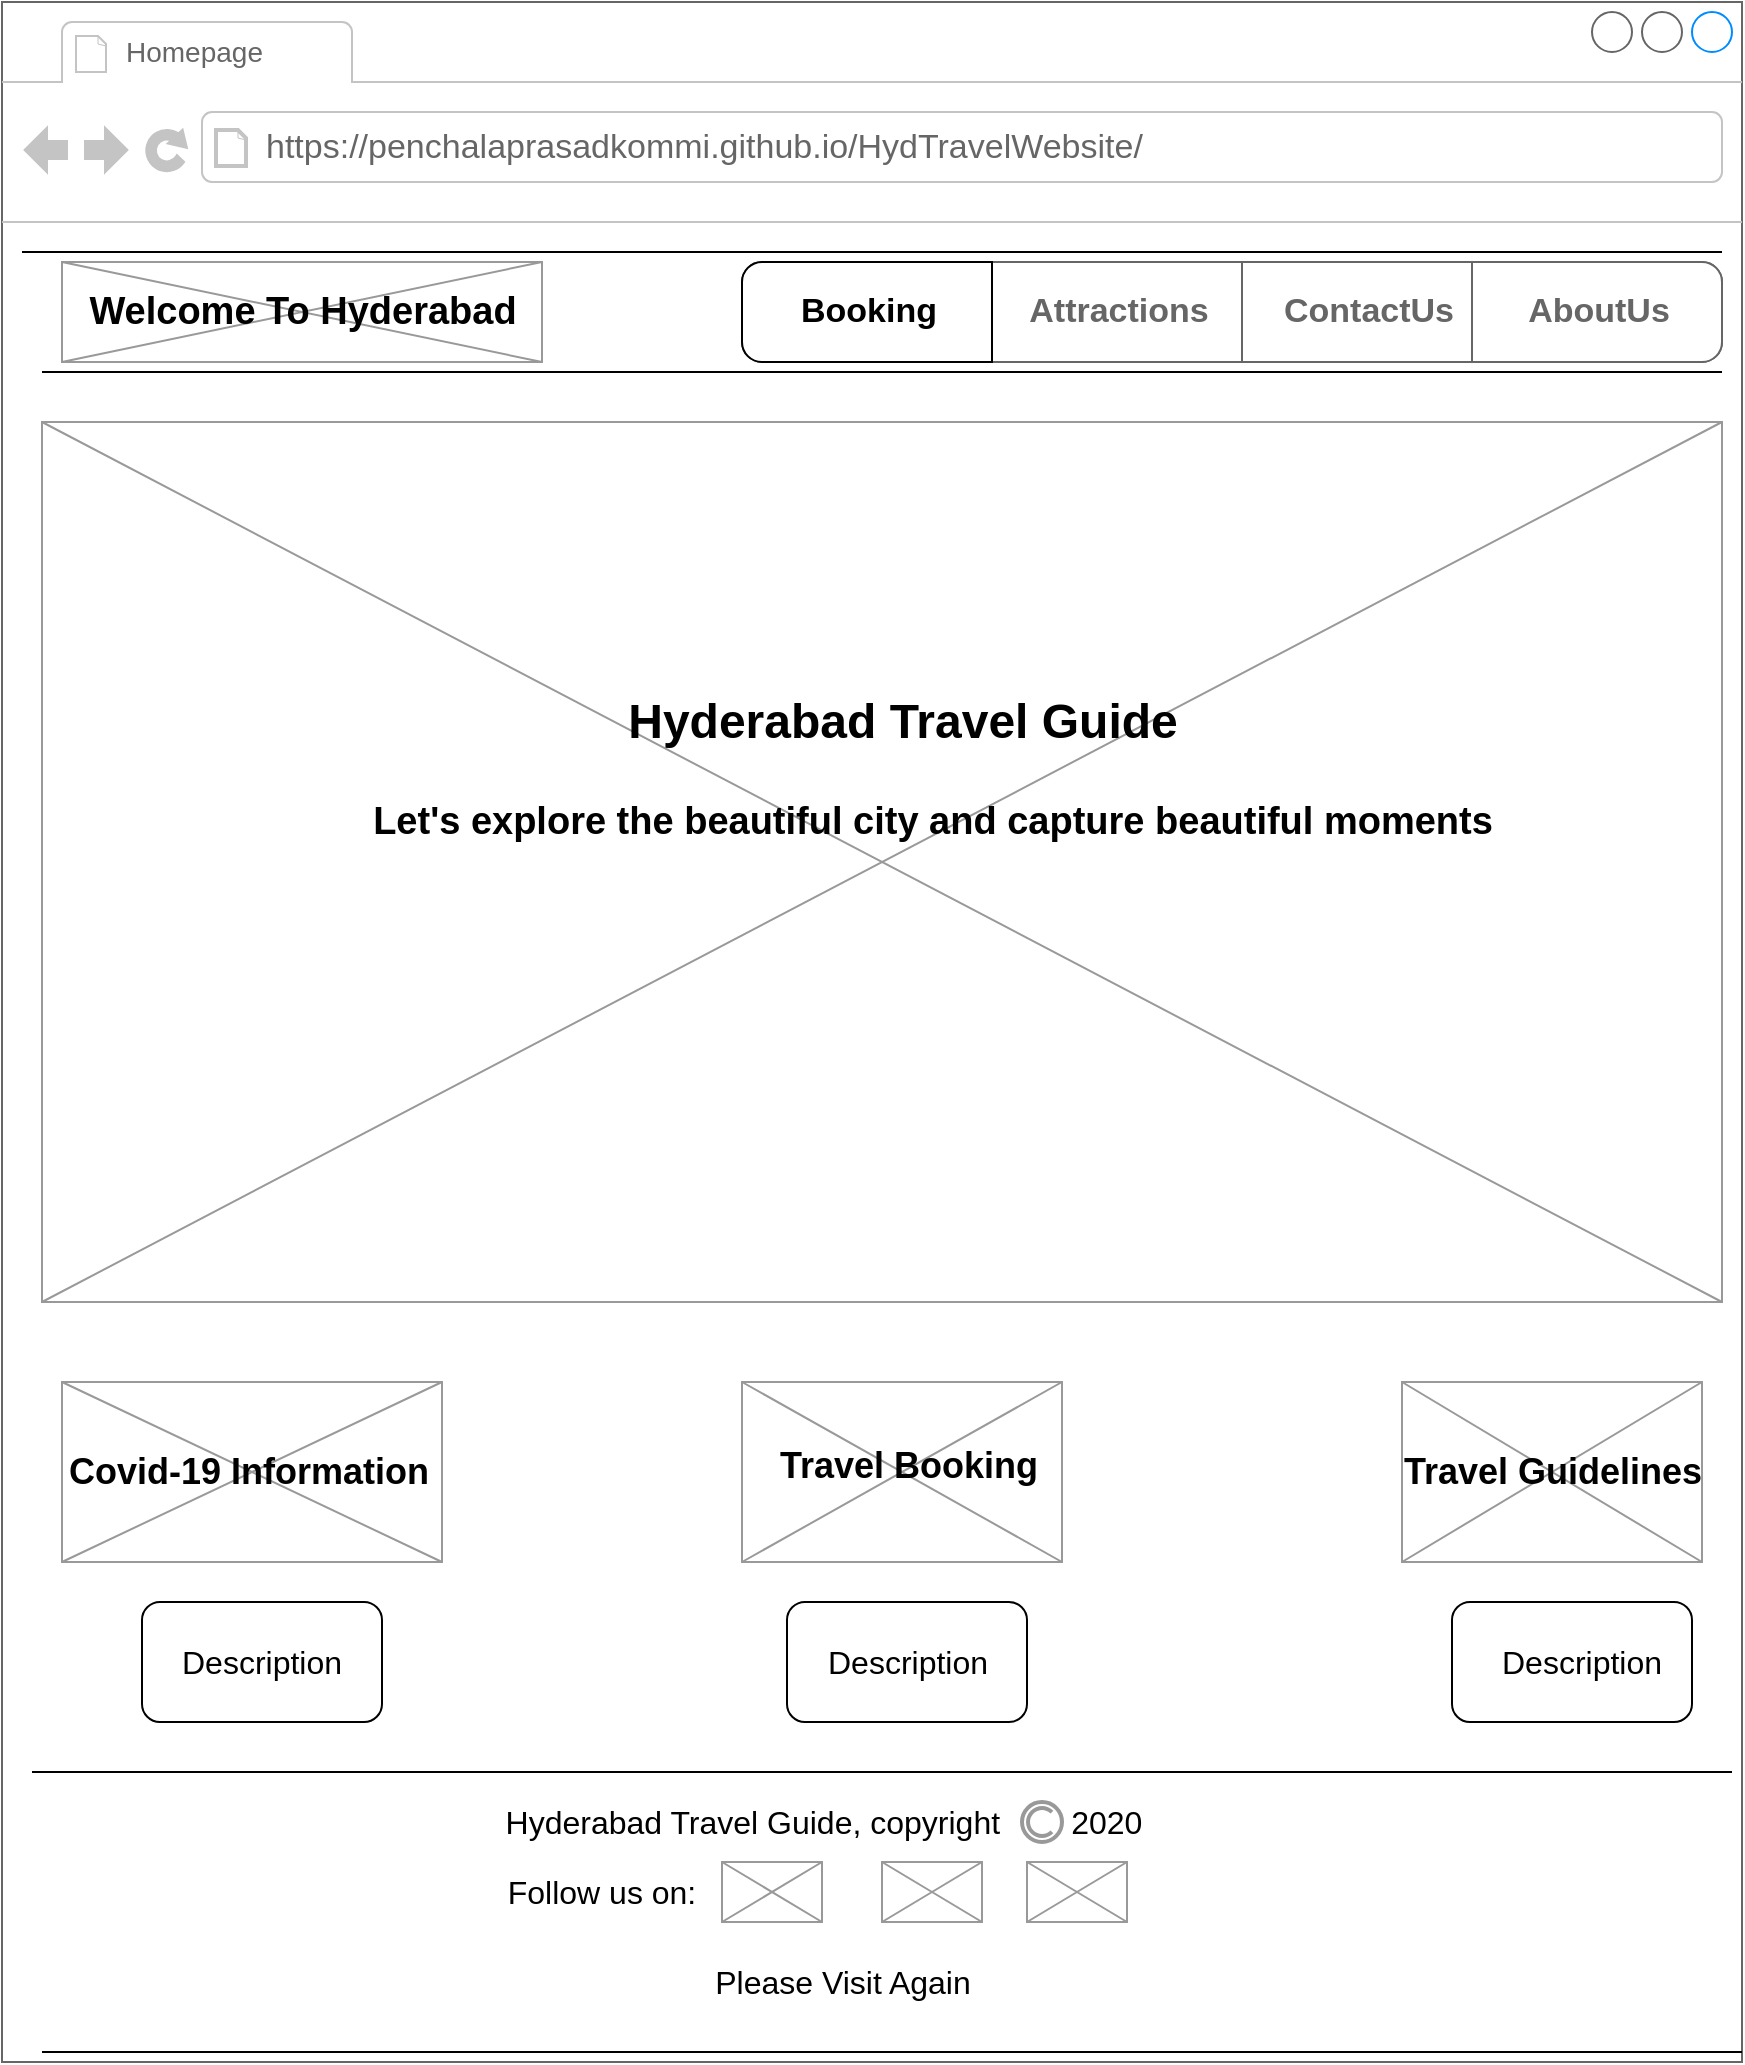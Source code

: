 <mxfile version="13.10.9" type="device" pages="5"><diagram id="iIFFvg1FObaZ2EJ9zb0Q" name="Page-1"><mxGraphModel dx="1108" dy="492" grid="1" gridSize="10" guides="1" tooltips="1" connect="1" arrows="1" fold="1" page="1" pageScale="1" pageWidth="850" pageHeight="1100" math="0" shadow="0"><root><mxCell id="9jWcj52mcvjmaHjgQ6Xs-0"/><mxCell id="9jWcj52mcvjmaHjgQ6Xs-1" parent="9jWcj52mcvjmaHjgQ6Xs-0"/><mxCell id="0Hfun8wXMY8KZb8nUZOp-0" value="" style="strokeWidth=1;shadow=0;dashed=0;align=center;html=1;shape=mxgraph.mockup.containers.browserWindow;rSize=0;strokeColor=#666666;strokeColor2=#008cff;strokeColor3=#c4c4c4;mainText=,;recursiveResize=0;" vertex="1" parent="9jWcj52mcvjmaHjgQ6Xs-1"><mxGeometry x="40" width="870" height="1030" as="geometry"/></mxCell><mxCell id="0Hfun8wXMY8KZb8nUZOp-1" value="&lt;font style=&quot;font-size: 14px&quot;&gt;Homepage&lt;/font&gt;" style="strokeWidth=1;shadow=0;dashed=0;align=center;html=1;shape=mxgraph.mockup.containers.anchor;fontSize=17;fontColor=#666666;align=left;" vertex="1" parent="0Hfun8wXMY8KZb8nUZOp-0"><mxGeometry x="60" y="12" width="140" height="26" as="geometry"/></mxCell><mxCell id="0Hfun8wXMY8KZb8nUZOp-2" value="https://penchalaprasadkommi.github.io/HydTravelWebsite/" style="strokeWidth=1;shadow=0;dashed=0;align=center;html=1;shape=mxgraph.mockup.containers.anchor;rSize=0;fontSize=17;fontColor=#666666;align=left;" vertex="1" parent="0Hfun8wXMY8KZb8nUZOp-0"><mxGeometry x="130" y="60" width="250" height="26" as="geometry"/></mxCell><mxCell id="0Hfun8wXMY8KZb8nUZOp-3" value="" style="line;strokeWidth=1" vertex="1" parent="0Hfun8wXMY8KZb8nUZOp-0"><mxGeometry x="10" y="120" width="850" height="10" as="geometry"/></mxCell><mxCell id="0Hfun8wXMY8KZb8nUZOp-4" value="" style="strokeWidth=1;shadow=0;dashed=0;align=center;html=1;shape=mxgraph.mockup.rrect;rSize=10;fillColor=#ffffff;strokeColor=#666666;" vertex="1" parent="0Hfun8wXMY8KZb8nUZOp-0"><mxGeometry x="370" y="130" width="490" height="50" as="geometry"/></mxCell><mxCell id="0Hfun8wXMY8KZb8nUZOp-5" value="Attractions" style="strokeColor=inherit;fillColor=inherit;gradientColor=inherit;strokeWidth=1;shadow=0;dashed=0;align=center;html=1;shape=mxgraph.mockup.rrect;rSize=0;fontSize=17;fontColor=#666666;fontStyle=1;resizeHeight=1;" vertex="1" parent="0Hfun8wXMY8KZb8nUZOp-4"><mxGeometry width="125" height="50" relative="1" as="geometry"><mxPoint x="125" as="offset"/></mxGeometry></mxCell><mxCell id="0Hfun8wXMY8KZb8nUZOp-6" value="ContactUs" style="strokeColor=inherit;fillColor=inherit;gradientColor=inherit;strokeWidth=1;shadow=0;dashed=0;align=center;html=1;shape=mxgraph.mockup.rrect;rSize=0;fontSize=17;fontColor=#666666;fontStyle=1;resizeHeight=1;" vertex="1" parent="0Hfun8wXMY8KZb8nUZOp-4"><mxGeometry width="125" height="50" relative="1" as="geometry"><mxPoint x="250" as="offset"/></mxGeometry></mxCell><mxCell id="0Hfun8wXMY8KZb8nUZOp-7" value="AboutUs" style="strokeColor=inherit;fillColor=inherit;gradientColor=inherit;strokeWidth=1;shadow=0;dashed=0;align=center;html=1;shape=mxgraph.mockup.rightButton;rSize=10;fontSize=17;fontColor=#666666;fontStyle=1;resizeHeight=1;" vertex="1" parent="0Hfun8wXMY8KZb8nUZOp-4"><mxGeometry x="1" width="125" height="50" relative="1" as="geometry"><mxPoint x="-125" as="offset"/></mxGeometry></mxCell><mxCell id="0Hfun8wXMY8KZb8nUZOp-8" value="Booking" style="strokeWidth=1;shadow=0;dashed=0;align=center;html=1;shape=mxgraph.mockup.leftButton;rSize=10;fontSize=17;fontStyle=1;resizeHeight=1;" vertex="1" parent="0Hfun8wXMY8KZb8nUZOp-4"><mxGeometry width="125" height="50" relative="1" as="geometry"/></mxCell><mxCell id="0Hfun8wXMY8KZb8nUZOp-9" value="" style="line;strokeWidth=1" vertex="1" parent="0Hfun8wXMY8KZb8nUZOp-0"><mxGeometry x="20" y="180" width="840" height="10" as="geometry"/></mxCell><mxCell id="0Hfun8wXMY8KZb8nUZOp-10" value="" style="verticalLabelPosition=bottom;shadow=0;dashed=0;align=center;html=1;verticalAlign=top;strokeWidth=1;shape=mxgraph.mockup.graphics.simpleIcon;strokeColor=#999999;fontSize=17;" vertex="1" parent="0Hfun8wXMY8KZb8nUZOp-0"><mxGeometry x="30" y="130" width="240" height="50" as="geometry"/></mxCell><mxCell id="0Hfun8wXMY8KZb8nUZOp-11" value="Welcome To Hyderabad" style="text;strokeColor=none;fillColor=none;html=1;fontSize=19;fontStyle=1;verticalAlign=middle;align=center;" vertex="1" parent="0Hfun8wXMY8KZb8nUZOp-0"><mxGeometry x="100" y="135" width="100" height="40" as="geometry"/></mxCell><mxCell id="0Hfun8wXMY8KZb8nUZOp-12" value="" style="verticalLabelPosition=bottom;shadow=0;dashed=0;align=center;html=1;verticalAlign=top;strokeWidth=1;shape=mxgraph.mockup.graphics.simpleIcon;strokeColor=#999999;fontSize=19;" vertex="1" parent="0Hfun8wXMY8KZb8nUZOp-0"><mxGeometry x="30" y="690" width="190" height="90" as="geometry"/></mxCell><mxCell id="0Hfun8wXMY8KZb8nUZOp-13" value="" style="verticalLabelPosition=bottom;shadow=0;dashed=0;align=center;html=1;verticalAlign=top;strokeWidth=1;shape=mxgraph.mockup.graphics.simpleIcon;strokeColor=#999999;fontSize=19;" vertex="1" parent="0Hfun8wXMY8KZb8nUZOp-0"><mxGeometry x="370" y="690" width="160" height="90" as="geometry"/></mxCell><mxCell id="0Hfun8wXMY8KZb8nUZOp-14" value="" style="verticalLabelPosition=bottom;shadow=0;dashed=0;align=center;html=1;verticalAlign=top;strokeWidth=1;shape=mxgraph.mockup.graphics.simpleIcon;strokeColor=#999999;fontSize=19;" vertex="1" parent="0Hfun8wXMY8KZb8nUZOp-0"><mxGeometry x="700" y="690" width="150" height="90" as="geometry"/></mxCell><mxCell id="0Hfun8wXMY8KZb8nUZOp-15" value="Covid-19 Information" style="text;strokeColor=none;fillColor=none;html=1;fontSize=18;fontStyle=1;verticalAlign=middle;align=center;" vertex="1" parent="0Hfun8wXMY8KZb8nUZOp-0"><mxGeometry x="72.5" y="715" width="100" height="40" as="geometry"/></mxCell><mxCell id="0Hfun8wXMY8KZb8nUZOp-16" value="&lt;font style=&quot;font-size: 18px&quot;&gt;Travel Booking&lt;/font&gt;" style="text;strokeColor=none;fillColor=none;html=1;fontSize=24;fontStyle=1;verticalAlign=middle;align=center;" vertex="1" parent="0Hfun8wXMY8KZb8nUZOp-0"><mxGeometry x="402.5" y="710" width="100" height="40" as="geometry"/></mxCell><mxCell id="0Hfun8wXMY8KZb8nUZOp-17" value="Travel Guidelines" style="text;strokeColor=none;fillColor=none;html=1;fontSize=18;fontStyle=1;verticalAlign=middle;align=center;" vertex="1" parent="0Hfun8wXMY8KZb8nUZOp-0"><mxGeometry x="725" y="715" width="100" height="40" as="geometry"/></mxCell><mxCell id="0Hfun8wXMY8KZb8nUZOp-18" value="" style="rounded=1;whiteSpace=wrap;html=1;fontSize=16;" vertex="1" parent="0Hfun8wXMY8KZb8nUZOp-0"><mxGeometry x="70" y="800" width="120" height="60" as="geometry"/></mxCell><mxCell id="0Hfun8wXMY8KZb8nUZOp-19" value="Description" style="text;html=1;strokeColor=none;fillColor=none;align=center;verticalAlign=middle;whiteSpace=wrap;rounded=0;fontSize=16;" vertex="1" parent="0Hfun8wXMY8KZb8nUZOp-0"><mxGeometry x="110" y="820" width="40" height="20" as="geometry"/></mxCell><mxCell id="0Hfun8wXMY8KZb8nUZOp-20" value="" style="rounded=1;whiteSpace=wrap;html=1;fontSize=16;" vertex="1" parent="0Hfun8wXMY8KZb8nUZOp-0"><mxGeometry x="392.5" y="800" width="120" height="60" as="geometry"/></mxCell><mxCell id="0Hfun8wXMY8KZb8nUZOp-21" value="" style="rounded=1;whiteSpace=wrap;html=1;fontSize=16;" vertex="1" parent="0Hfun8wXMY8KZb8nUZOp-0"><mxGeometry x="725" y="800" width="120" height="60" as="geometry"/></mxCell><mxCell id="0Hfun8wXMY8KZb8nUZOp-22" value="Description" style="text;html=1;strokeColor=none;fillColor=none;align=center;verticalAlign=middle;whiteSpace=wrap;rounded=0;fontSize=16;" vertex="1" parent="0Hfun8wXMY8KZb8nUZOp-0"><mxGeometry x="432.5" y="820" width="40" height="20" as="geometry"/></mxCell><mxCell id="0Hfun8wXMY8KZb8nUZOp-23" value="Description" style="text;html=1;strokeColor=none;fillColor=none;align=center;verticalAlign=middle;whiteSpace=wrap;rounded=0;fontSize=16;" vertex="1" parent="0Hfun8wXMY8KZb8nUZOp-0"><mxGeometry x="770" y="820" width="40" height="20" as="geometry"/></mxCell><mxCell id="0Hfun8wXMY8KZb8nUZOp-24" value="" style="line;strokeWidth=1" vertex="1" parent="0Hfun8wXMY8KZb8nUZOp-0"><mxGeometry x="15" y="880" width="850" height="10" as="geometry"/></mxCell><mxCell id="0Hfun8wXMY8KZb8nUZOp-25" value="" style="line;strokeWidth=1" vertex="1" parent="0Hfun8wXMY8KZb8nUZOp-0"><mxGeometry x="20" y="1020" width="850" height="10" as="geometry"/></mxCell><mxCell id="0Hfun8wXMY8KZb8nUZOp-26" value="Hyderabad Travel Guide, copyright&amp;nbsp; &amp;nbsp; &amp;nbsp; &amp;nbsp; 2020" style="text;html=1;strokeColor=none;fillColor=none;align=center;verticalAlign=middle;whiteSpace=wrap;rounded=0;fontSize=16;" vertex="1" parent="0Hfun8wXMY8KZb8nUZOp-0"><mxGeometry x="240" y="900" width="341.88" height="20" as="geometry"/></mxCell><mxCell id="0Hfun8wXMY8KZb8nUZOp-27" value="" style="strokeColor=#999999;verticalLabelPosition=bottom;shadow=0;dashed=0;verticalAlign=top;strokeWidth=2;html=1;shape=mxgraph.mockup.misc.copyrightIcon;fontSize=16;" vertex="1" parent="0Hfun8wXMY8KZb8nUZOp-0"><mxGeometry x="510" y="900" width="20" height="20" as="geometry"/></mxCell><mxCell id="0Hfun8wXMY8KZb8nUZOp-28" value="" style="verticalLabelPosition=bottom;shadow=0;dashed=0;align=center;html=1;verticalAlign=top;strokeWidth=1;shape=mxgraph.mockup.graphics.simpleIcon;strokeColor=#999999;fontSize=16;" vertex="1" parent="0Hfun8wXMY8KZb8nUZOp-0"><mxGeometry x="360" y="930" width="50" height="30" as="geometry"/></mxCell><mxCell id="0Hfun8wXMY8KZb8nUZOp-29" value="" style="verticalLabelPosition=bottom;shadow=0;dashed=0;align=center;html=1;verticalAlign=top;strokeWidth=1;shape=mxgraph.mockup.graphics.simpleIcon;strokeColor=#999999;fontSize=16;" vertex="1" parent="0Hfun8wXMY8KZb8nUZOp-0"><mxGeometry x="440" y="930" width="50" height="30" as="geometry"/></mxCell><mxCell id="0Hfun8wXMY8KZb8nUZOp-30" value="" style="verticalLabelPosition=bottom;shadow=0;dashed=0;align=center;html=1;verticalAlign=top;strokeWidth=1;shape=mxgraph.mockup.graphics.simpleIcon;strokeColor=#999999;fontSize=16;" vertex="1" parent="0Hfun8wXMY8KZb8nUZOp-0"><mxGeometry x="512.5" y="930" width="50" height="30" as="geometry"/></mxCell><mxCell id="0Hfun8wXMY8KZb8nUZOp-31" value="Follow us on:" style="text;html=1;strokeColor=none;fillColor=none;align=center;verticalAlign=middle;whiteSpace=wrap;rounded=0;fontSize=16;" vertex="1" parent="0Hfun8wXMY8KZb8nUZOp-0"><mxGeometry x="250" y="935" width="100" height="20" as="geometry"/></mxCell><mxCell id="0Hfun8wXMY8KZb8nUZOp-32" value="Please Visit Again" style="text;html=1;strokeColor=none;fillColor=none;align=center;verticalAlign=middle;whiteSpace=wrap;rounded=0;fontSize=16;" vertex="1" parent="0Hfun8wXMY8KZb8nUZOp-0"><mxGeometry x="340" y="980" width="160.94" height="20" as="geometry"/></mxCell><mxCell id="0Hfun8wXMY8KZb8nUZOp-33" value="" style="verticalLabelPosition=bottom;shadow=0;dashed=0;align=center;html=1;verticalAlign=top;strokeWidth=1;shape=mxgraph.mockup.graphics.simpleIcon;strokeColor=#999999;fontSize=19;" vertex="1" parent="9jWcj52mcvjmaHjgQ6Xs-1"><mxGeometry x="60" y="210" width="840" height="440" as="geometry"/></mxCell><mxCell id="0Hfun8wXMY8KZb8nUZOp-34" value="Hyderabad Travel Guide" style="text;strokeColor=none;fillColor=none;html=1;fontSize=24;fontStyle=1;verticalAlign=middle;align=center;" vertex="1" parent="9jWcj52mcvjmaHjgQ6Xs-1"><mxGeometry x="440" y="330" width="100" height="60" as="geometry"/></mxCell><mxCell id="0Hfun8wXMY8KZb8nUZOp-35" value="Let's explore the beautiful city and capture beautiful moments" style="text;strokeColor=none;fillColor=none;html=1;fontSize=19;fontStyle=1;verticalAlign=middle;align=center;" vertex="1" parent="9jWcj52mcvjmaHjgQ6Xs-1"><mxGeometry x="400" y="390" width="210" height="40" as="geometry"/></mxCell></root></mxGraphModel></diagram><diagram name="Page-2" id="f1b7ffb7-ca1e-a977-7cf5-a751b3c06c05"><mxGraphModel dx="1108" dy="492" grid="1" gridSize="10" guides="1" tooltips="1" connect="1" arrows="1" fold="1" page="1" pageScale="1" pageWidth="826" pageHeight="1169" background="#ffffff" math="0" shadow="0"><root><mxCell id="0"/><mxCell id="1" parent="0"/><mxCell id="47a0Rw9hfH84XmxcU3SK-1" value="" style="strokeWidth=1;shadow=0;dashed=0;align=center;html=1;shape=mxgraph.mockup.containers.browserWindow;rSize=0;strokeColor=#666666;strokeColor2=#008cff;strokeColor3=#c4c4c4;mainText=,;recursiveResize=0;" parent="1" vertex="1"><mxGeometry x="40" y="30" width="870" height="1220" as="geometry"/></mxCell><mxCell id="47a0Rw9hfH84XmxcU3SK-2" value="&lt;span style=&quot;font-size: 14px&quot;&gt;Bookings&lt;/span&gt;" style="strokeWidth=1;shadow=0;dashed=0;align=center;html=1;shape=mxgraph.mockup.containers.anchor;fontSize=17;fontColor=#666666;align=left;" parent="47a0Rw9hfH84XmxcU3SK-1" vertex="1"><mxGeometry x="60" y="12" width="140" height="26" as="geometry"/></mxCell><mxCell id="47a0Rw9hfH84XmxcU3SK-3" value="https://penchalaprasadkommi.github.io/HydTravelWebsite/Booking.html" style="strokeWidth=1;shadow=0;dashed=0;align=center;html=1;shape=mxgraph.mockup.containers.anchor;rSize=0;fontSize=17;fontColor=#666666;align=left;" parent="47a0Rw9hfH84XmxcU3SK-1" vertex="1"><mxGeometry x="130" y="60" width="250" height="26" as="geometry"/></mxCell><mxCell id="47a0Rw9hfH84XmxcU3SK-4" value="" style="line;strokeWidth=1" parent="47a0Rw9hfH84XmxcU3SK-1" vertex="1"><mxGeometry x="20" y="120" width="840" height="10" as="geometry"/></mxCell><mxCell id="47a0Rw9hfH84XmxcU3SK-5" value="" style="strokeWidth=1;shadow=0;dashed=0;align=center;html=1;shape=mxgraph.mockup.rrect;rSize=10;fillColor=#ffffff;strokeColor=#666666;" parent="47a0Rw9hfH84XmxcU3SK-1" vertex="1"><mxGeometry x="370" y="130" width="490" height="50" as="geometry"/></mxCell><mxCell id="47a0Rw9hfH84XmxcU3SK-6" value="Attractions" style="strokeColor=inherit;fillColor=inherit;gradientColor=inherit;strokeWidth=1;shadow=0;dashed=0;align=center;html=1;shape=mxgraph.mockup.rrect;rSize=0;fontSize=17;fontColor=#666666;fontStyle=1;resizeHeight=1;" parent="47a0Rw9hfH84XmxcU3SK-5" vertex="1"><mxGeometry width="125" height="50" relative="1" as="geometry"><mxPoint x="125" as="offset"/></mxGeometry></mxCell><mxCell id="47a0Rw9hfH84XmxcU3SK-7" value="ContactUs" style="strokeColor=inherit;fillColor=inherit;gradientColor=inherit;strokeWidth=1;shadow=0;dashed=0;align=center;html=1;shape=mxgraph.mockup.rrect;rSize=0;fontSize=17;fontColor=#666666;fontStyle=1;resizeHeight=1;" parent="47a0Rw9hfH84XmxcU3SK-5" vertex="1"><mxGeometry width="125" height="50" relative="1" as="geometry"><mxPoint x="250" as="offset"/></mxGeometry></mxCell><mxCell id="47a0Rw9hfH84XmxcU3SK-8" value="AboutUs" style="strokeColor=inherit;fillColor=inherit;gradientColor=inherit;strokeWidth=1;shadow=0;dashed=0;align=center;html=1;shape=mxgraph.mockup.rightButton;rSize=10;fontSize=17;fontColor=#666666;fontStyle=1;resizeHeight=1;" parent="47a0Rw9hfH84XmxcU3SK-5" vertex="1"><mxGeometry x="1" width="125" height="50" relative="1" as="geometry"><mxPoint x="-125" as="offset"/></mxGeometry></mxCell><mxCell id="47a0Rw9hfH84XmxcU3SK-9" value="Booking" style="strokeWidth=1;shadow=0;dashed=0;align=center;html=1;shape=mxgraph.mockup.leftButton;rSize=10;fontSize=17;fontStyle=1;resizeHeight=1;" parent="47a0Rw9hfH84XmxcU3SK-5" vertex="1"><mxGeometry width="125" height="50" relative="1" as="geometry"/></mxCell><mxCell id="47a0Rw9hfH84XmxcU3SK-10" value="" style="line;strokeWidth=1" parent="47a0Rw9hfH84XmxcU3SK-1" vertex="1"><mxGeometry x="20" y="180" width="840" height="10" as="geometry"/></mxCell><mxCell id="47a0Rw9hfH84XmxcU3SK-11" value="" style="verticalLabelPosition=bottom;shadow=0;dashed=0;align=center;html=1;verticalAlign=top;strokeWidth=1;shape=mxgraph.mockup.graphics.simpleIcon;strokeColor=#999999;fontSize=17;" parent="47a0Rw9hfH84XmxcU3SK-1" vertex="1"><mxGeometry x="30" y="130" width="240" height="50" as="geometry"/></mxCell><mxCell id="47a0Rw9hfH84XmxcU3SK-12" value="Welcome To Hyderabad" style="text;strokeColor=none;fillColor=none;html=1;fontSize=19;fontStyle=1;verticalAlign=middle;align=center;" parent="47a0Rw9hfH84XmxcU3SK-1" vertex="1"><mxGeometry x="100" y="135" width="100" height="40" as="geometry"/></mxCell><mxCell id="47a0Rw9hfH84XmxcU3SK-25" value="" style="line;strokeWidth=1" parent="47a0Rw9hfH84XmxcU3SK-1" vertex="1"><mxGeometry x="10" y="1090" width="850" height="10" as="geometry"/></mxCell><mxCell id="47a0Rw9hfH84XmxcU3SK-26" value="" style="line;strokeWidth=1" parent="47a0Rw9hfH84XmxcU3SK-1" vertex="1"><mxGeometry x="15" y="1200" width="850" height="10" as="geometry"/></mxCell><mxCell id="47a0Rw9hfH84XmxcU3SK-27" value="Hyderabad Travel Guide, copyright&amp;nbsp; &amp;nbsp; &amp;nbsp; &amp;nbsp; 2020" style="text;html=1;strokeColor=none;fillColor=none;align=center;verticalAlign=middle;whiteSpace=wrap;rounded=0;fontSize=16;" parent="47a0Rw9hfH84XmxcU3SK-1" vertex="1"><mxGeometry x="250" y="1110" width="341.88" height="20" as="geometry"/></mxCell><mxCell id="47a0Rw9hfH84XmxcU3SK-28" value="" style="strokeColor=#999999;verticalLabelPosition=bottom;shadow=0;dashed=0;verticalAlign=top;strokeWidth=2;html=1;shape=mxgraph.mockup.misc.copyrightIcon;fontSize=16;" parent="47a0Rw9hfH84XmxcU3SK-1" vertex="1"><mxGeometry x="515" y="1110" width="20" height="20" as="geometry"/></mxCell><mxCell id="47a0Rw9hfH84XmxcU3SK-29" value="" style="verticalLabelPosition=bottom;shadow=0;dashed=0;align=center;html=1;verticalAlign=top;strokeWidth=1;shape=mxgraph.mockup.graphics.simpleIcon;strokeColor=#999999;fontSize=16;" parent="47a0Rw9hfH84XmxcU3SK-1" vertex="1"><mxGeometry x="370" y="1139" width="50" height="30" as="geometry"/></mxCell><mxCell id="47a0Rw9hfH84XmxcU3SK-30" value="" style="verticalLabelPosition=bottom;shadow=0;dashed=0;align=center;html=1;verticalAlign=top;strokeWidth=1;shape=mxgraph.mockup.graphics.simpleIcon;strokeColor=#999999;fontSize=16;" parent="47a0Rw9hfH84XmxcU3SK-1" vertex="1"><mxGeometry x="440" y="1139" width="50" height="30" as="geometry"/></mxCell><mxCell id="47a0Rw9hfH84XmxcU3SK-31" value="" style="verticalLabelPosition=bottom;shadow=0;dashed=0;align=center;html=1;verticalAlign=top;strokeWidth=1;shape=mxgraph.mockup.graphics.simpleIcon;strokeColor=#999999;fontSize=16;" parent="47a0Rw9hfH84XmxcU3SK-1" vertex="1"><mxGeometry x="510" y="1139" width="50" height="30" as="geometry"/></mxCell><mxCell id="47a0Rw9hfH84XmxcU3SK-32" value="Follow us on:" style="text;html=1;strokeColor=none;fillColor=none;align=center;verticalAlign=middle;whiteSpace=wrap;rounded=0;fontSize=16;" parent="47a0Rw9hfH84XmxcU3SK-1" vertex="1"><mxGeometry x="260" y="1144" width="100" height="20" as="geometry"/></mxCell><mxCell id="47a0Rw9hfH84XmxcU3SK-33" value="Please Visit Again" style="text;html=1;strokeColor=none;fillColor=none;align=center;verticalAlign=middle;whiteSpace=wrap;rounded=0;fontSize=16;" parent="47a0Rw9hfH84XmxcU3SK-1" vertex="1"><mxGeometry x="340.47" y="1180" width="160.94" height="20" as="geometry"/></mxCell><mxCell id="Vc_C7s-ODVHrLfa-a4TE-1" value="" style="strokeWidth=1;shadow=0;dashed=0;align=center;html=1;shape=mxgraph.mockup.forms.rrect;rSize=0;strokeColor=#999999;fillColor=#ffffff;fontSize=16;" parent="47a0Rw9hfH84XmxcU3SK-1" vertex="1"><mxGeometry x="40" y="210" width="450" height="300" as="geometry"/></mxCell><mxCell id="Vc_C7s-ODVHrLfa-a4TE-2" value="Booking Form" style="strokeWidth=1;shadow=0;dashed=0;align=center;html=1;shape=mxgraph.mockup.forms.anchor;fontSize=12;fontColor=#666666;align=left;resizeWidth=1;spacingLeft=0;" parent="Vc_C7s-ODVHrLfa-a4TE-1" vertex="1"><mxGeometry width="225.0" height="20" relative="1" as="geometry"><mxPoint x="10" y="10" as="offset"/></mxGeometry></mxCell><mxCell id="Vc_C7s-ODVHrLfa-a4TE-3" value="" style="shape=line;strokeColor=#ddeeff;strokeWidth=2;html=1;resizeWidth=1;" parent="Vc_C7s-ODVHrLfa-a4TE-1" vertex="1"><mxGeometry width="405.0" height="10" relative="1" as="geometry"><mxPoint x="10" y="30" as="offset"/></mxGeometry></mxCell><mxCell id="Vc_C7s-ODVHrLfa-a4TE-4" value="Check In:" style="strokeWidth=1;shadow=0;dashed=0;align=center;html=1;shape=mxgraph.mockup.forms.anchor;fontSize=12;fontColor=#666666;align=left;resizeWidth=1;spacingLeft=0;" parent="Vc_C7s-ODVHrLfa-a4TE-1" vertex="1"><mxGeometry width="225.0" height="20" relative="1" as="geometry"><mxPoint x="10" y="40" as="offset"/></mxGeometry></mxCell><mxCell id="Vc_C7s-ODVHrLfa-a4TE-6" value="Check Out:" style="strokeWidth=1;shadow=0;dashed=0;align=center;html=1;shape=mxgraph.mockup.forms.anchor;fontSize=12;fontColor=#666666;align=left;resizeWidth=1;spacingLeft=0;" parent="Vc_C7s-ODVHrLfa-a4TE-1" vertex="1"><mxGeometry width="225.0" height="20" relative="1" as="geometry"><mxPoint x="11.47" y="95" as="offset"/></mxGeometry></mxCell><mxCell id="Vc_C7s-ODVHrLfa-a4TE-9" value="" style="strokeWidth=1;shadow=0;dashed=0;align=center;html=1;shape=mxgraph.mockup.forms.anchor;fontSize=12;fontColor=#9999ff;align=left;spacingLeft=0;fontStyle=4;resizeWidth=1;" parent="Vc_C7s-ODVHrLfa-a4TE-1" vertex="1"><mxGeometry y="1" width="337.5" height="20" relative="1" as="geometry"><mxPoint x="10" y="-110" as="offset"/></mxGeometry></mxCell><mxCell id="Vc_C7s-ODVHrLfa-a4TE-12" value="Submit" style="strokeWidth=1;shadow=0;dashed=0;align=center;html=1;shape=mxgraph.mockup.forms.rrect;rSize=5;strokeColor=#C73500;fillColor=#fa6800;fontSize=16;fontStyle=1;fontColor=#ffffff;" parent="Vc_C7s-ODVHrLfa-a4TE-1" vertex="1"><mxGeometry y="1" width="80" height="30" relative="1" as="geometry"><mxPoint x="20" y="-50" as="offset"/></mxGeometry></mxCell><mxCell id="Vc_C7s-ODVHrLfa-a4TE-13" value="Date" style="strokeWidth=1;shadow=0;dashed=0;align=center;html=1;shape=mxgraph.mockup.forms.comboBox;strokeColor=#999999;fillColor=#ddeeff;align=left;fillColor2=#aaddff;mainText=;fontColor=#666666;fontSize=17;spacingLeft=3;" parent="Vc_C7s-ODVHrLfa-a4TE-1" vertex="1"><mxGeometry x="13.235" y="60" width="270.0" height="20" as="geometry"/></mxCell><mxCell id="Vc_C7s-ODVHrLfa-a4TE-43" value="Date" style="strokeWidth=1;shadow=0;dashed=0;align=center;html=1;shape=mxgraph.mockup.forms.comboBox;strokeColor=#999999;fillColor=#ddeeff;align=left;fillColor2=#aaddff;mainText=;fontColor=#666666;fontSize=17;spacingLeft=3;" parent="Vc_C7s-ODVHrLfa-a4TE-1" vertex="1"><mxGeometry x="13.235" y="120" width="270.0" height="20" as="geometry"/></mxCell><mxCell id="Vc_C7s-ODVHrLfa-a4TE-44" value="Adults:" style="strokeWidth=1;shadow=0;dashed=0;align=center;html=1;shape=mxgraph.mockup.forms.anchor;fontSize=12;fontColor=#666666;align=left;resizeWidth=1;spacingLeft=0;" parent="Vc_C7s-ODVHrLfa-a4TE-1" vertex="1"><mxGeometry x="13.235" y="150" width="225.0" height="20" as="geometry"/></mxCell><mxCell id="Vc_C7s-ODVHrLfa-a4TE-45" value="0" style="strokeWidth=1;shadow=0;dashed=0;align=center;html=1;shape=mxgraph.mockup.forms.comboBox;strokeColor=#999999;fillColor=#ddeeff;align=left;fillColor2=#aaddff;mainText=;fontColor=#666666;fontSize=17;spacingLeft=3;" parent="Vc_C7s-ODVHrLfa-a4TE-1" vertex="1"><mxGeometry x="13.235" y="170" width="270.0" height="20" as="geometry"/></mxCell><mxCell id="Vc_C7s-ODVHrLfa-a4TE-46" value="Children:" style="strokeWidth=1;shadow=0;dashed=0;align=center;html=1;shape=mxgraph.mockup.forms.anchor;fontSize=12;fontColor=#666666;align=left;resizeWidth=1;spacingLeft=0;" parent="Vc_C7s-ODVHrLfa-a4TE-1" vertex="1"><mxGeometry x="13.235" y="200" width="225.0" height="20" as="geometry"/></mxCell><mxCell id="Vc_C7s-ODVHrLfa-a4TE-47" value="0" style="strokeWidth=1;shadow=0;dashed=0;align=center;html=1;shape=mxgraph.mockup.forms.comboBox;strokeColor=#999999;fillColor=#ddeeff;align=left;fillColor2=#aaddff;mainText=;fontColor=#666666;fontSize=17;spacingLeft=3;" parent="Vc_C7s-ODVHrLfa-a4TE-1" vertex="1"><mxGeometry x="13.235" y="220" width="270.0" height="20" as="geometry"/></mxCell><mxCell id="Vc_C7s-ODVHrLfa-a4TE-101" value="&lt;span style=&quot;font-size: 20px&quot;&gt;RECOMMENDED&lt;/span&gt;" style="text;strokeColor=none;fillColor=none;html=1;fontSize=24;fontStyle=1;verticalAlign=middle;align=center;" parent="47a0Rw9hfH84XmxcU3SK-1" vertex="1"><mxGeometry x="405" y="560" width="100" height="40" as="geometry"/></mxCell><mxCell id="Vc_C7s-ODVHrLfa-a4TE-102" value="&lt;span style=&quot;font-size: 18px&quot;&gt;Hotels&lt;/span&gt;" style="text;strokeColor=none;fillColor=none;html=1;fontSize=24;fontStyle=1;verticalAlign=middle;align=center;" parent="47a0Rw9hfH84XmxcU3SK-1" vertex="1"><mxGeometry x="405" y="590" width="100" height="40" as="geometry"/></mxCell><mxCell id="Vc_C7s-ODVHrLfa-a4TE-104" value="" style="verticalLabelPosition=bottom;shadow=0;dashed=0;align=center;html=1;verticalAlign=top;strokeWidth=1;shape=mxgraph.mockup.graphics.simpleIcon;strokeColor=#999999;fontSize=16;" parent="47a0Rw9hfH84XmxcU3SK-1" vertex="1"><mxGeometry x="45" y="660" width="150" height="90" as="geometry"/></mxCell><mxCell id="Vc_C7s-ODVHrLfa-a4TE-106" value="" style="verticalLabelPosition=bottom;shadow=0;dashed=0;align=center;html=1;verticalAlign=top;strokeWidth=1;shape=mxgraph.mockup.graphics.simpleIcon;strokeColor=#999999;fontSize=16;" parent="47a0Rw9hfH84XmxcU3SK-1" vertex="1"><mxGeometry x="260" y="660" width="150" height="90" as="geometry"/></mxCell><mxCell id="Vc_C7s-ODVHrLfa-a4TE-107" value="" style="verticalLabelPosition=bottom;shadow=0;dashed=0;align=center;html=1;verticalAlign=top;strokeWidth=1;shape=mxgraph.mockup.graphics.simpleIcon;strokeColor=#999999;fontSize=16;" parent="47a0Rw9hfH84XmxcU3SK-1" vertex="1"><mxGeometry x="480" y="660" width="150" height="90" as="geometry"/></mxCell><mxCell id="Vc_C7s-ODVHrLfa-a4TE-108" value="" style="verticalLabelPosition=bottom;shadow=0;dashed=0;align=center;html=1;verticalAlign=top;strokeWidth=1;shape=mxgraph.mockup.graphics.simpleIcon;strokeColor=#999999;fontSize=16;" parent="47a0Rw9hfH84XmxcU3SK-1" vertex="1"><mxGeometry x="690" y="660" width="150" height="90" as="geometry"/></mxCell><mxCell id="Vc_C7s-ODVHrLfa-a4TE-110" value="Hotel name" style="text;html=1;strokeColor=none;fillColor=none;align=center;verticalAlign=middle;whiteSpace=wrap;rounded=0;fontSize=16;" parent="47a0Rw9hfH84XmxcU3SK-1" vertex="1"><mxGeometry x="72.5" y="760" width="95" height="20" as="geometry"/></mxCell><mxCell id="Vc_C7s-ODVHrLfa-a4TE-113" value="Hotel name" style="text;html=1;strokeColor=none;fillColor=none;align=center;verticalAlign=middle;whiteSpace=wrap;rounded=0;fontSize=16;" parent="47a0Rw9hfH84XmxcU3SK-1" vertex="1"><mxGeometry x="720" y="760" width="95" height="20" as="geometry"/></mxCell><mxCell id="Vc_C7s-ODVHrLfa-a4TE-112" value="Hotel name" style="text;html=1;strokeColor=none;fillColor=none;align=center;verticalAlign=middle;whiteSpace=wrap;rounded=0;fontSize=16;" parent="47a0Rw9hfH84XmxcU3SK-1" vertex="1"><mxGeometry x="510" y="760" width="95" height="20" as="geometry"/></mxCell><mxCell id="Vc_C7s-ODVHrLfa-a4TE-111" value="Hotel name" style="text;html=1;strokeColor=none;fillColor=none;align=center;verticalAlign=middle;whiteSpace=wrap;rounded=0;fontSize=16;" parent="47a0Rw9hfH84XmxcU3SK-1" vertex="1"><mxGeometry x="287.5" y="760" width="95" height="20" as="geometry"/></mxCell><mxCell id="Vc_C7s-ODVHrLfa-a4TE-115" value="Book Now" style="strokeWidth=1;shadow=0;dashed=0;align=center;html=1;shape=mxgraph.mockup.buttons.button;strokeColor=#666666;fontColor=#ffffff;mainText=;buttonStyle=round;fontSize=17;fontStyle=1;fillColor=#008cff;whiteSpace=wrap;" parent="47a0Rw9hfH84XmxcU3SK-1" vertex="1"><mxGeometry x="72.5" y="810" width="95" height="30" as="geometry"/></mxCell><mxCell id="Vc_C7s-ODVHrLfa-a4TE-118" value="Book Now" style="strokeWidth=1;shadow=0;dashed=0;align=center;html=1;shape=mxgraph.mockup.buttons.button;strokeColor=#666666;fontColor=#ffffff;mainText=;buttonStyle=round;fontSize=17;fontStyle=1;fillColor=#008cff;whiteSpace=wrap;" parent="47a0Rw9hfH84XmxcU3SK-1" vertex="1"><mxGeometry x="730" y="810" width="95" height="30" as="geometry"/></mxCell><mxCell id="Vc_C7s-ODVHrLfa-a4TE-117" value="Book Now" style="strokeWidth=1;shadow=0;dashed=0;align=center;html=1;shape=mxgraph.mockup.buttons.button;strokeColor=#666666;fontColor=#ffffff;mainText=;buttonStyle=round;fontSize=17;fontStyle=1;fillColor=#008cff;whiteSpace=wrap;" parent="47a0Rw9hfH84XmxcU3SK-1" vertex="1"><mxGeometry x="520" y="810" width="95" height="30" as="geometry"/></mxCell><mxCell id="Vc_C7s-ODVHrLfa-a4TE-116" value="Book Now" style="strokeWidth=1;shadow=0;dashed=0;align=center;html=1;shape=mxgraph.mockup.buttons.button;strokeColor=#666666;fontColor=#ffffff;mainText=;buttonStyle=round;fontSize=17;fontStyle=1;fillColor=#008cff;whiteSpace=wrap;" parent="47a0Rw9hfH84XmxcU3SK-1" vertex="1"><mxGeometry x="290" y="810" width="95" height="30" as="geometry"/></mxCell><mxCell id="Vc_C7s-ODVHrLfa-a4TE-119" value="&lt;font style=&quot;font-size: 15px&quot;&gt;Price&lt;/font&gt;" style="text;html=1;strokeColor=none;fillColor=none;align=center;verticalAlign=middle;whiteSpace=wrap;rounded=0;fontSize=16;" parent="47a0Rw9hfH84XmxcU3SK-1" vertex="1"><mxGeometry x="72.5" y="780" width="95" height="20" as="geometry"/></mxCell><mxCell id="Vc_C7s-ODVHrLfa-a4TE-122" value="&lt;font style=&quot;font-size: 15px&quot;&gt;Price&lt;/font&gt;" style="text;html=1;strokeColor=none;fillColor=none;align=center;verticalAlign=middle;whiteSpace=wrap;rounded=0;fontSize=16;" parent="47a0Rw9hfH84XmxcU3SK-1" vertex="1"><mxGeometry x="720" y="780" width="95" height="20" as="geometry"/></mxCell><mxCell id="Vc_C7s-ODVHrLfa-a4TE-121" value="&lt;font style=&quot;font-size: 15px&quot;&gt;Price&lt;/font&gt;" style="text;html=1;strokeColor=none;fillColor=none;align=center;verticalAlign=middle;whiteSpace=wrap;rounded=0;fontSize=16;" parent="47a0Rw9hfH84XmxcU3SK-1" vertex="1"><mxGeometry x="510" y="780" width="95" height="20" as="geometry"/></mxCell><mxCell id="Vc_C7s-ODVHrLfa-a4TE-120" value="&lt;font style=&quot;font-size: 15px&quot;&gt;Price&lt;/font&gt;" style="text;html=1;strokeColor=none;fillColor=none;align=center;verticalAlign=middle;whiteSpace=wrap;rounded=0;fontSize=16;" parent="47a0Rw9hfH84XmxcU3SK-1" vertex="1"><mxGeometry x="287.5" y="780" width="95" height="20" as="geometry"/></mxCell><mxCell id="z6TvURaQ-fJvAZJh7wgL-4" value="" style="verticalLabelPosition=bottom;shadow=0;dashed=0;align=center;html=1;verticalAlign=top;strokeWidth=1;shape=mxgraph.mockup.graphics.simpleIcon;strokeColor=#999999;fontSize=16;" parent="47a0Rw9hfH84XmxcU3SK-1" vertex="1"><mxGeometry x="55" y="880" width="150" height="90" as="geometry"/></mxCell><mxCell id="z6TvURaQ-fJvAZJh7wgL-3" value="" style="verticalLabelPosition=bottom;shadow=0;dashed=0;align=center;html=1;verticalAlign=top;strokeWidth=1;shape=mxgraph.mockup.graphics.simpleIcon;strokeColor=#999999;fontSize=16;" parent="47a0Rw9hfH84XmxcU3SK-1" vertex="1"><mxGeometry x="262.5" y="880" width="150" height="90" as="geometry"/></mxCell><mxCell id="z6TvURaQ-fJvAZJh7wgL-2" value="" style="verticalLabelPosition=bottom;shadow=0;dashed=0;align=center;html=1;verticalAlign=top;strokeWidth=1;shape=mxgraph.mockup.graphics.simpleIcon;strokeColor=#999999;fontSize=16;" parent="47a0Rw9hfH84XmxcU3SK-1" vertex="1"><mxGeometry x="490" y="880" width="150" height="90" as="geometry"/></mxCell><mxCell id="z6TvURaQ-fJvAZJh7wgL-1" value="" style="verticalLabelPosition=bottom;shadow=0;dashed=0;align=center;html=1;verticalAlign=top;strokeWidth=1;shape=mxgraph.mockup.graphics.simpleIcon;strokeColor=#999999;fontSize=16;" parent="47a0Rw9hfH84XmxcU3SK-1" vertex="1"><mxGeometry x="702.5" y="880" width="150" height="90" as="geometry"/></mxCell><mxCell id="z6TvURaQ-fJvAZJh7wgL-8" value="Hotel name" style="text;html=1;strokeColor=none;fillColor=none;align=center;verticalAlign=middle;whiteSpace=wrap;rounded=0;fontSize=16;" parent="47a0Rw9hfH84XmxcU3SK-1" vertex="1"><mxGeometry x="82.5" y="980" width="95" height="20" as="geometry"/></mxCell><mxCell id="z6TvURaQ-fJvAZJh7wgL-7" value="Hotel name" style="text;html=1;strokeColor=none;fillColor=none;align=center;verticalAlign=middle;whiteSpace=wrap;rounded=0;fontSize=16;" parent="47a0Rw9hfH84XmxcU3SK-1" vertex="1"><mxGeometry x="290" y="980" width="95" height="20" as="geometry"/></mxCell><mxCell id="z6TvURaQ-fJvAZJh7wgL-6" value="Hotel name" style="text;html=1;strokeColor=none;fillColor=none;align=center;verticalAlign=middle;whiteSpace=wrap;rounded=0;fontSize=16;" parent="47a0Rw9hfH84XmxcU3SK-1" vertex="1"><mxGeometry x="520" y="980" width="95" height="20" as="geometry"/></mxCell><mxCell id="z6TvURaQ-fJvAZJh7wgL-5" value="Hotel name" style="text;html=1;strokeColor=none;fillColor=none;align=center;verticalAlign=middle;whiteSpace=wrap;rounded=0;fontSize=16;" parent="47a0Rw9hfH84XmxcU3SK-1" vertex="1"><mxGeometry x="740" y="980" width="95" height="20" as="geometry"/></mxCell><mxCell id="z6TvURaQ-fJvAZJh7wgL-10" value="&lt;font style=&quot;font-size: 15px&quot;&gt;Price&lt;/font&gt;" style="text;html=1;strokeColor=none;fillColor=none;align=center;verticalAlign=middle;whiteSpace=wrap;rounded=0;fontSize=16;" parent="47a0Rw9hfH84XmxcU3SK-1" vertex="1"><mxGeometry x="82.5" y="1000" width="95" height="20" as="geometry"/></mxCell><mxCell id="z6TvURaQ-fJvAZJh7wgL-11" value="&lt;font style=&quot;font-size: 15px&quot;&gt;Price&lt;/font&gt;" style="text;html=1;strokeColor=none;fillColor=none;align=center;verticalAlign=middle;whiteSpace=wrap;rounded=0;fontSize=16;" parent="47a0Rw9hfH84XmxcU3SK-1" vertex="1"><mxGeometry x="290" y="1000" width="95" height="20" as="geometry"/></mxCell><mxCell id="z6TvURaQ-fJvAZJh7wgL-12" value="&lt;font style=&quot;font-size: 15px&quot;&gt;Price&lt;/font&gt;" style="text;html=1;strokeColor=none;fillColor=none;align=center;verticalAlign=middle;whiteSpace=wrap;rounded=0;fontSize=16;" parent="47a0Rw9hfH84XmxcU3SK-1" vertex="1"><mxGeometry x="520" y="1000" width="95" height="20" as="geometry"/></mxCell><mxCell id="z6TvURaQ-fJvAZJh7wgL-13" value="&lt;font style=&quot;font-size: 15px&quot;&gt;Price&lt;/font&gt;" style="text;html=1;strokeColor=none;fillColor=none;align=center;verticalAlign=middle;whiteSpace=wrap;rounded=0;fontSize=16;" parent="47a0Rw9hfH84XmxcU3SK-1" vertex="1"><mxGeometry x="740" y="1000" width="95" height="20" as="geometry"/></mxCell><mxCell id="z6TvURaQ-fJvAZJh7wgL-14" value="Book Now" style="strokeWidth=1;shadow=0;dashed=0;align=center;html=1;shape=mxgraph.mockup.buttons.button;strokeColor=#666666;fontColor=#ffffff;mainText=;buttonStyle=round;fontSize=17;fontStyle=1;fillColor=#008cff;whiteSpace=wrap;" parent="47a0Rw9hfH84XmxcU3SK-1" vertex="1"><mxGeometry x="82.5" y="1030" width="95" height="30" as="geometry"/></mxCell><mxCell id="z6TvURaQ-fJvAZJh7wgL-15" value="Book Now" style="strokeWidth=1;shadow=0;dashed=0;align=center;html=1;shape=mxgraph.mockup.buttons.button;strokeColor=#666666;fontColor=#ffffff;mainText=;buttonStyle=round;fontSize=17;fontStyle=1;fillColor=#008cff;whiteSpace=wrap;" parent="47a0Rw9hfH84XmxcU3SK-1" vertex="1"><mxGeometry x="290" y="1030" width="95" height="30" as="geometry"/></mxCell><mxCell id="z6TvURaQ-fJvAZJh7wgL-16" value="Book Now" style="strokeWidth=1;shadow=0;dashed=0;align=center;html=1;shape=mxgraph.mockup.buttons.button;strokeColor=#666666;fontColor=#ffffff;mainText=;buttonStyle=round;fontSize=17;fontStyle=1;fillColor=#008cff;whiteSpace=wrap;" parent="47a0Rw9hfH84XmxcU3SK-1" vertex="1"><mxGeometry x="520" y="1030" width="95" height="30" as="geometry"/></mxCell><mxCell id="z6TvURaQ-fJvAZJh7wgL-17" value="Book Now" style="strokeWidth=1;shadow=0;dashed=0;align=center;html=1;shape=mxgraph.mockup.buttons.button;strokeColor=#666666;fontColor=#ffffff;mainText=;buttonStyle=round;fontSize=17;fontStyle=1;fillColor=#008cff;whiteSpace=wrap;" parent="47a0Rw9hfH84XmxcU3SK-1" vertex="1"><mxGeometry x="740" y="1030" width="95" height="30" as="geometry"/></mxCell></root></mxGraphModel></diagram><diagram id="b5_2rhLvn9FpOP-_Vu9R" name="Page-3"><mxGraphModel dx="1108" dy="1592" grid="1" gridSize="10" guides="1" tooltips="1" connect="1" arrows="1" fold="1" page="1" pageScale="1" pageWidth="850" pageHeight="1100" math="0" shadow="0"><root><mxCell id="SdGtn5DN_uLHrxVC_cGs-0"/><mxCell id="SdGtn5DN_uLHrxVC_cGs-1" parent="SdGtn5DN_uLHrxVC_cGs-0"/><mxCell id="lVD85uYU0XYf7_Q4FUnD-0" value="" style="strokeWidth=1;shadow=0;dashed=0;align=center;html=1;shape=mxgraph.mockup.containers.browserWindow;rSize=0;strokeColor=#666666;strokeColor2=#008cff;strokeColor3=#c4c4c4;mainText=,;recursiveResize=0;" parent="SdGtn5DN_uLHrxVC_cGs-1" vertex="1"><mxGeometry x="60" y="-160" width="900" height="1220" as="geometry"/></mxCell><mxCell id="lVD85uYU0XYf7_Q4FUnD-1" value="&lt;span style=&quot;font-size: 14px&quot;&gt;Attractions&lt;/span&gt;" style="strokeWidth=1;shadow=0;dashed=0;align=center;html=1;shape=mxgraph.mockup.containers.anchor;fontSize=17;fontColor=#666666;align=left;" parent="lVD85uYU0XYf7_Q4FUnD-0" vertex="1"><mxGeometry x="60" y="12" width="140" height="26" as="geometry"/></mxCell><mxCell id="lVD85uYU0XYf7_Q4FUnD-2" value="https://penchalaprasadkommi.github.io/HydTravelWebsite/attractions" style="strokeWidth=1;shadow=0;dashed=0;align=center;html=1;shape=mxgraph.mockup.containers.anchor;rSize=0;fontSize=17;fontColor=#666666;align=left;" parent="lVD85uYU0XYf7_Q4FUnD-0" vertex="1"><mxGeometry x="130" y="60" width="250" height="26" as="geometry"/></mxCell><mxCell id="lVD85uYU0XYf7_Q4FUnD-3" value="" style="line;strokeWidth=1" parent="lVD85uYU0XYf7_Q4FUnD-0" vertex="1"><mxGeometry x="20" y="120" width="840" height="10" as="geometry"/></mxCell><mxCell id="lVD85uYU0XYf7_Q4FUnD-4" value="" style="strokeWidth=1;shadow=0;dashed=0;align=center;html=1;shape=mxgraph.mockup.rrect;rSize=10;fillColor=#ffffff;strokeColor=#666666;" parent="lVD85uYU0XYf7_Q4FUnD-0" vertex="1"><mxGeometry x="370" y="130" width="490" height="50" as="geometry"/></mxCell><mxCell id="lVD85uYU0XYf7_Q4FUnD-5" value="Attractions" style="strokeColor=inherit;fillColor=inherit;gradientColor=inherit;strokeWidth=1;shadow=0;dashed=0;align=center;html=1;shape=mxgraph.mockup.rrect;rSize=0;fontSize=17;fontColor=#666666;fontStyle=1;resizeHeight=1;" parent="lVD85uYU0XYf7_Q4FUnD-4" vertex="1"><mxGeometry width="125" height="50" relative="1" as="geometry"><mxPoint x="125" as="offset"/></mxGeometry></mxCell><mxCell id="lVD85uYU0XYf7_Q4FUnD-6" value="ContactUs" style="strokeColor=inherit;fillColor=inherit;gradientColor=inherit;strokeWidth=1;shadow=0;dashed=0;align=center;html=1;shape=mxgraph.mockup.rrect;rSize=0;fontSize=17;fontColor=#666666;fontStyle=1;resizeHeight=1;" parent="lVD85uYU0XYf7_Q4FUnD-4" vertex="1"><mxGeometry width="125" height="50" relative="1" as="geometry"><mxPoint x="250" as="offset"/></mxGeometry></mxCell><mxCell id="lVD85uYU0XYf7_Q4FUnD-7" value="AboutUs" style="strokeColor=inherit;fillColor=inherit;gradientColor=inherit;strokeWidth=1;shadow=0;dashed=0;align=center;html=1;shape=mxgraph.mockup.rightButton;rSize=10;fontSize=17;fontColor=#666666;fontStyle=1;resizeHeight=1;" parent="lVD85uYU0XYf7_Q4FUnD-4" vertex="1"><mxGeometry x="1" width="125" height="50" relative="1" as="geometry"><mxPoint x="-125" as="offset"/></mxGeometry></mxCell><mxCell id="lVD85uYU0XYf7_Q4FUnD-8" value="Booking" style="strokeWidth=1;shadow=0;dashed=0;align=center;html=1;shape=mxgraph.mockup.leftButton;rSize=10;fontSize=17;fontStyle=1;resizeHeight=1;" parent="lVD85uYU0XYf7_Q4FUnD-4" vertex="1"><mxGeometry width="125" height="50" relative="1" as="geometry"/></mxCell><mxCell id="lVD85uYU0XYf7_Q4FUnD-9" value="" style="line;strokeWidth=1" parent="lVD85uYU0XYf7_Q4FUnD-0" vertex="1"><mxGeometry x="20" y="180" width="840" height="10" as="geometry"/></mxCell><mxCell id="lVD85uYU0XYf7_Q4FUnD-10" value="" style="verticalLabelPosition=bottom;shadow=0;dashed=0;align=center;html=1;verticalAlign=top;strokeWidth=1;shape=mxgraph.mockup.graphics.simpleIcon;strokeColor=#999999;fontSize=17;" parent="lVD85uYU0XYf7_Q4FUnD-0" vertex="1"><mxGeometry x="30" y="130" width="240" height="50" as="geometry"/></mxCell><mxCell id="lVD85uYU0XYf7_Q4FUnD-11" value="Welcome To Hyderabad" style="text;strokeColor=none;fillColor=none;html=1;fontSize=19;fontStyle=1;verticalAlign=middle;align=center;" parent="lVD85uYU0XYf7_Q4FUnD-0" vertex="1"><mxGeometry x="100" y="135" width="100" height="40" as="geometry"/></mxCell><mxCell id="lVD85uYU0XYf7_Q4FUnD-12" value="" style="line;strokeWidth=1" parent="lVD85uYU0XYf7_Q4FUnD-0" vertex="1"><mxGeometry x="15" y="1080" width="850" height="10" as="geometry"/></mxCell><mxCell id="lVD85uYU0XYf7_Q4FUnD-13" value="" style="line;strokeWidth=1" parent="lVD85uYU0XYf7_Q4FUnD-0" vertex="1"><mxGeometry x="15" y="1210" width="850" height="10" as="geometry"/></mxCell><mxCell id="lVD85uYU0XYf7_Q4FUnD-14" value="Hyderabad Travel Guide, copyright&amp;nbsp; &amp;nbsp; &amp;nbsp; &amp;nbsp; 2020" style="text;html=1;strokeColor=none;fillColor=none;align=center;verticalAlign=middle;whiteSpace=wrap;rounded=0;fontSize=16;" parent="lVD85uYU0XYf7_Q4FUnD-0" vertex="1"><mxGeometry x="240" y="1100" width="341.88" height="20" as="geometry"/></mxCell><mxCell id="lVD85uYU0XYf7_Q4FUnD-15" value="" style="strokeColor=#999999;verticalLabelPosition=bottom;shadow=0;dashed=0;verticalAlign=top;strokeWidth=2;html=1;shape=mxgraph.mockup.misc.copyrightIcon;fontSize=16;" parent="lVD85uYU0XYf7_Q4FUnD-0" vertex="1"><mxGeometry x="510.47" y="1100" width="20" height="20" as="geometry"/></mxCell><mxCell id="lVD85uYU0XYf7_Q4FUnD-16" value="" style="verticalLabelPosition=bottom;shadow=0;dashed=0;align=center;html=1;verticalAlign=top;strokeWidth=1;shape=mxgraph.mockup.graphics.simpleIcon;strokeColor=#999999;fontSize=16;" parent="lVD85uYU0XYf7_Q4FUnD-0" vertex="1"><mxGeometry x="365" y="1140" width="50" height="30" as="geometry"/></mxCell><mxCell id="lVD85uYU0XYf7_Q4FUnD-17" value="" style="verticalLabelPosition=bottom;shadow=0;dashed=0;align=center;html=1;verticalAlign=top;strokeWidth=1;shape=mxgraph.mockup.graphics.simpleIcon;strokeColor=#999999;fontSize=16;" parent="lVD85uYU0XYf7_Q4FUnD-0" vertex="1"><mxGeometry x="430" y="1140" width="50" height="30" as="geometry"/></mxCell><mxCell id="lVD85uYU0XYf7_Q4FUnD-18" value="" style="verticalLabelPosition=bottom;shadow=0;dashed=0;align=center;html=1;verticalAlign=top;strokeWidth=1;shape=mxgraph.mockup.graphics.simpleIcon;strokeColor=#999999;fontSize=16;" parent="lVD85uYU0XYf7_Q4FUnD-0" vertex="1"><mxGeometry x="500" y="1140" width="50" height="30" as="geometry"/></mxCell><mxCell id="lVD85uYU0XYf7_Q4FUnD-19" value="Follow us on:" style="text;html=1;strokeColor=none;fillColor=none;align=center;verticalAlign=middle;whiteSpace=wrap;rounded=0;fontSize=16;" parent="lVD85uYU0XYf7_Q4FUnD-0" vertex="1"><mxGeometry x="240" y="1140" width="100" height="30" as="geometry"/></mxCell><mxCell id="lVD85uYU0XYf7_Q4FUnD-20" value="Please Visit Again" style="text;html=1;strokeColor=none;fillColor=none;align=center;verticalAlign=middle;whiteSpace=wrap;rounded=0;fontSize=16;" parent="lVD85uYU0XYf7_Q4FUnD-0" vertex="1"><mxGeometry x="349.53" y="1180" width="160.94" height="20" as="geometry"/></mxCell><mxCell id="wiY3BuQhO6nf3FpsjENQ-0" value="&lt;span style=&quot;font-size: 21px&quot;&gt;Attractions in Hyderabad&lt;/span&gt;" style="text;strokeColor=none;fillColor=none;html=1;fontSize=24;fontStyle=1;verticalAlign=middle;align=center;" parent="lVD85uYU0XYf7_Q4FUnD-0" vertex="1"><mxGeometry x="380" y="200" width="100" height="40" as="geometry"/></mxCell><mxCell id="wiY3BuQhO6nf3FpsjENQ-1" value="&lt;h1&gt;&lt;br&gt;&lt;/h1&gt;&lt;p&gt;Lorem ipsum dolor sit amet, consectetur adipisicing elit, sed do eiusmod tempor incididunt ut labore et dolore magna aliqua.&lt;/p&gt;" style="text;html=1;strokeColor=none;fillColor=none;spacing=5;spacingTop=-20;whiteSpace=wrap;overflow=hidden;rounded=0;fontSize=16;" parent="lVD85uYU0XYf7_Q4FUnD-0" vertex="1"><mxGeometry x="35" y="190" width="810" height="150" as="geometry"/></mxCell><mxCell id="wiY3BuQhO6nf3FpsjENQ-5" value="" style="rounded=0;whiteSpace=wrap;html=1;fontSize=16;" parent="lVD85uYU0XYf7_Q4FUnD-0" vertex="1"><mxGeometry x="20" y="350" width="270" height="200" as="geometry"/></mxCell><mxCell id="wiY3BuQhO6nf3FpsjENQ-6" value="" style="verticalLabelPosition=bottom;shadow=0;dashed=0;align=center;html=1;verticalAlign=top;strokeWidth=1;shape=mxgraph.mockup.graphics.simpleIcon;strokeColor=#999999;fontSize=16;" parent="lVD85uYU0XYf7_Q4FUnD-0" vertex="1"><mxGeometry x="35" y="360" width="240" height="80" as="geometry"/></mxCell><mxCell id="wiY3BuQhO6nf3FpsjENQ-7" value="Heading" style="text;html=1;strokeColor=none;fillColor=none;align=center;verticalAlign=middle;whiteSpace=wrap;rounded=0;fontSize=16;" parent="lVD85uYU0XYf7_Q4FUnD-0" vertex="1"><mxGeometry x="135" y="445" width="40" height="20" as="geometry"/></mxCell><mxCell id="wiY3BuQhO6nf3FpsjENQ-9" value="Lorem ipsum dolor sit amet, consectetur apor incididunt ut labore et dolore magna&amp;nbsp;&amp;nbsp;" style="text;spacingTop=-5;whiteSpace=wrap;html=1;align=left;fontSize=12;fontFamily=Helvetica;fillColor=none;strokeColor=none;" parent="lVD85uYU0XYf7_Q4FUnD-0" vertex="1"><mxGeometry x="30" y="472.5" width="250" height="35" as="geometry"/></mxCell><mxCell id="wiY3BuQhO6nf3FpsjENQ-10" value="&lt;font style=&quot;font-size: 12px&quot;&gt;View &lt;/font&gt;&lt;font style=&quot;font-size: 12px&quot;&gt;More&lt;/font&gt;" style="strokeWidth=1;shadow=0;dashed=0;align=center;html=1;shape=mxgraph.mockup.buttons.button;strokeColor=#C73500;fontColor=#ffffff;mainText=;buttonStyle=round;fontSize=17;fontStyle=1;fillColor=#fa6800;whiteSpace=wrap;" parent="lVD85uYU0XYf7_Q4FUnD-0" vertex="1"><mxGeometry x="205" y="517.5" width="70" height="15" as="geometry"/></mxCell><mxCell id="wiY3BuQhO6nf3FpsjENQ-11" value="" style="rounded=0;whiteSpace=wrap;html=1;fontSize=16;" parent="lVD85uYU0XYf7_Q4FUnD-0" vertex="1"><mxGeometry x="310" y="350" width="260" height="200" as="geometry"/></mxCell><mxCell id="wiY3BuQhO6nf3FpsjENQ-12" value="" style="rounded=0;whiteSpace=wrap;html=1;fontSize=16;" parent="lVD85uYU0XYf7_Q4FUnD-0" vertex="1"><mxGeometry x="590" y="350" width="260" height="200" as="geometry"/></mxCell><mxCell id="wiY3BuQhO6nf3FpsjENQ-14" value="" style="verticalLabelPosition=bottom;shadow=0;dashed=0;align=center;html=1;verticalAlign=top;strokeWidth=1;shape=mxgraph.mockup.graphics.simpleIcon;strokeColor=#999999;fontSize=16;" parent="lVD85uYU0XYf7_Q4FUnD-0" vertex="1"><mxGeometry x="600" y="360" width="240" height="80" as="geometry"/></mxCell><mxCell id="wiY3BuQhO6nf3FpsjENQ-13" value="" style="verticalLabelPosition=bottom;shadow=0;dashed=0;align=center;html=1;verticalAlign=top;strokeWidth=1;shape=mxgraph.mockup.graphics.simpleIcon;strokeColor=#999999;fontSize=16;" parent="lVD85uYU0XYf7_Q4FUnD-0" vertex="1"><mxGeometry x="320" y="360" width="240" height="80" as="geometry"/></mxCell><mxCell id="wiY3BuQhO6nf3FpsjENQ-16" value="Heading" style="text;html=1;strokeColor=none;fillColor=none;align=center;verticalAlign=middle;whiteSpace=wrap;rounded=0;fontSize=16;" parent="lVD85uYU0XYf7_Q4FUnD-0" vertex="1"><mxGeometry x="700" y="445" width="40" height="20" as="geometry"/></mxCell><mxCell id="wiY3BuQhO6nf3FpsjENQ-15" value="Heading" style="text;html=1;strokeColor=none;fillColor=none;align=center;verticalAlign=middle;whiteSpace=wrap;rounded=0;fontSize=16;" parent="lVD85uYU0XYf7_Q4FUnD-0" vertex="1"><mxGeometry x="415" y="445" width="40" height="20" as="geometry"/></mxCell><mxCell id="wiY3BuQhO6nf3FpsjENQ-17" value="Lorem ipsum dolor sit amet, consectetur ador incididunt ut labore et dolore magna&amp;nbsp;&amp;nbsp;" style="text;spacingTop=-5;whiteSpace=wrap;html=1;align=left;fontSize=12;fontFamily=Helvetica;fillColor=none;strokeColor=none;" parent="lVD85uYU0XYf7_Q4FUnD-0" vertex="1"><mxGeometry x="320" y="472.5" width="250" height="45" as="geometry"/></mxCell><mxCell id="wiY3BuQhO6nf3FpsjENQ-18" value="Lorem ipsum dolor sit amet, consectetur adipisicing elit, sed do eiusmod tempor&amp;nbsp;" style="text;spacingTop=-5;whiteSpace=wrap;html=1;align=left;fontSize=12;fontFamily=Helvetica;fillColor=none;strokeColor=none;" parent="lVD85uYU0XYf7_Q4FUnD-0" vertex="1"><mxGeometry x="610" y="472.5" width="250" height="45" as="geometry"/></mxCell><mxCell id="wiY3BuQhO6nf3FpsjENQ-21" value="" style="rounded=0;whiteSpace=wrap;html=1;fontSize=16;" parent="lVD85uYU0XYf7_Q4FUnD-0" vertex="1"><mxGeometry x="20" y="580" width="270" height="210" as="geometry"/></mxCell><mxCell id="wiY3BuQhO6nf3FpsjENQ-23" value="" style="rounded=0;whiteSpace=wrap;html=1;fontSize=16;" parent="lVD85uYU0XYf7_Q4FUnD-0" vertex="1"><mxGeometry x="590" y="580" width="270" height="210" as="geometry"/></mxCell><mxCell id="wiY3BuQhO6nf3FpsjENQ-22" value="" style="rounded=0;whiteSpace=wrap;html=1;fontSize=16;" parent="lVD85uYU0XYf7_Q4FUnD-0" vertex="1"><mxGeometry x="305" y="580" width="270" height="210" as="geometry"/></mxCell><mxCell id="wiY3BuQhO6nf3FpsjENQ-29" value="Heading" style="text;html=1;strokeColor=none;fillColor=none;align=center;verticalAlign=middle;whiteSpace=wrap;rounded=0;fontSize=16;" parent="lVD85uYU0XYf7_Q4FUnD-0" vertex="1"><mxGeometry x="130" y="680" width="40" height="20" as="geometry"/></mxCell><mxCell id="wiY3BuQhO6nf3FpsjENQ-28" value="Heading" style="text;html=1;strokeColor=none;fillColor=none;align=center;verticalAlign=middle;whiteSpace=wrap;rounded=0;fontSize=16;" parent="lVD85uYU0XYf7_Q4FUnD-0" vertex="1"><mxGeometry x="415" y="680" width="40" height="20" as="geometry"/></mxCell><mxCell id="wiY3BuQhO6nf3FpsjENQ-27" value="Heading" style="text;html=1;strokeColor=none;fillColor=none;align=center;verticalAlign=middle;whiteSpace=wrap;rounded=0;fontSize=16;" parent="lVD85uYU0XYf7_Q4FUnD-0" vertex="1"><mxGeometry x="700" y="680" width="40" height="20" as="geometry"/></mxCell><mxCell id="8AomM50-n5vJ7FaHrgCl-2" value="&lt;font style=&quot;font-size: 12px&quot;&gt;View &lt;/font&gt;&lt;font style=&quot;font-size: 12px&quot;&gt;More&lt;/font&gt;" style="strokeWidth=1;shadow=0;dashed=0;align=center;html=1;shape=mxgraph.mockup.buttons.button;strokeColor=#C73500;fontColor=#ffffff;mainText=;buttonStyle=round;fontSize=17;fontStyle=1;fillColor=#fa6800;whiteSpace=wrap;" parent="lVD85uYU0XYf7_Q4FUnD-0" vertex="1"><mxGeometry x="490" y="520" width="70" height="15" as="geometry"/></mxCell><mxCell id="8AomM50-n5vJ7FaHrgCl-3" value="&lt;font style=&quot;font-size: 12px&quot;&gt;View &lt;/font&gt;&lt;font style=&quot;font-size: 12px&quot;&gt;More&lt;/font&gt;" style="strokeWidth=1;shadow=0;dashed=0;align=center;html=1;shape=mxgraph.mockup.buttons.button;strokeColor=#C73500;fontColor=#ffffff;mainText=;buttonStyle=round;fontSize=17;fontStyle=1;fillColor=#fa6800;whiteSpace=wrap;" parent="lVD85uYU0XYf7_Q4FUnD-0" vertex="1"><mxGeometry x="760" y="520" width="70" height="15" as="geometry"/></mxCell><mxCell id="8AomM50-n5vJ7FaHrgCl-4" value="" style="verticalLabelPosition=bottom;shadow=0;dashed=0;align=center;html=1;verticalAlign=top;strokeWidth=1;shape=mxgraph.mockup.graphics.simpleIcon;strokeColor=#999999;fontSize=16;" parent="lVD85uYU0XYf7_Q4FUnD-0" vertex="1"><mxGeometry x="35" y="595" width="240" height="80" as="geometry"/></mxCell><mxCell id="8AomM50-n5vJ7FaHrgCl-5" value="Lorem ipsum dolor sit amet, consectetur apor incididunt ut labore et dolore magna&amp;nbsp;&amp;nbsp;" style="text;spacingTop=-5;whiteSpace=wrap;html=1;align=left;fontSize=12;fontFamily=Helvetica;fillColor=none;strokeColor=none;" parent="lVD85uYU0XYf7_Q4FUnD-0" vertex="1"><mxGeometry x="30" y="710" width="250" height="35" as="geometry"/></mxCell><mxCell id="8AomM50-n5vJ7FaHrgCl-6" value="&lt;font style=&quot;font-size: 12px&quot;&gt;View &lt;/font&gt;&lt;font style=&quot;font-size: 12px&quot;&gt;More&lt;/font&gt;" style="strokeWidth=1;shadow=0;dashed=0;align=center;html=1;shape=mxgraph.mockup.buttons.button;strokeColor=#C73500;fontColor=#ffffff;mainText=;buttonStyle=round;fontSize=17;fontStyle=1;fillColor=#fa6800;whiteSpace=wrap;" parent="lVD85uYU0XYf7_Q4FUnD-0" vertex="1"><mxGeometry x="200" y="760" width="70" height="15" as="geometry"/></mxCell><mxCell id="8AomM50-n5vJ7FaHrgCl-7" value="" style="verticalLabelPosition=bottom;shadow=0;dashed=0;align=center;html=1;verticalAlign=top;strokeWidth=1;shape=mxgraph.mockup.graphics.simpleIcon;strokeColor=#999999;fontSize=16;" parent="lVD85uYU0XYf7_Q4FUnD-0" vertex="1"><mxGeometry x="320" y="595" width="240" height="80" as="geometry"/></mxCell><mxCell id="8AomM50-n5vJ7FaHrgCl-8" value="Lorem ipsum dolor sit amet, consectetur apor incididunt ut labore et dolore magna&amp;nbsp;&amp;nbsp;" style="text;spacingTop=-5;whiteSpace=wrap;html=1;align=left;fontSize=12;fontFamily=Helvetica;fillColor=none;strokeColor=none;" parent="lVD85uYU0XYf7_Q4FUnD-0" vertex="1"><mxGeometry x="315" y="710" width="250" height="35" as="geometry"/></mxCell><mxCell id="8AomM50-n5vJ7FaHrgCl-9" value="&lt;font style=&quot;font-size: 12px&quot;&gt;View &lt;/font&gt;&lt;font style=&quot;font-size: 12px&quot;&gt;More&lt;/font&gt;" style="strokeWidth=1;shadow=0;dashed=0;align=center;html=1;shape=mxgraph.mockup.buttons.button;strokeColor=#C73500;fontColor=#ffffff;mainText=;buttonStyle=round;fontSize=17;fontStyle=1;fillColor=#fa6800;whiteSpace=wrap;" parent="lVD85uYU0XYf7_Q4FUnD-0" vertex="1"><mxGeometry x="490" y="760" width="70" height="15" as="geometry"/></mxCell><mxCell id="8AomM50-n5vJ7FaHrgCl-10" value="" style="verticalLabelPosition=bottom;shadow=0;dashed=0;align=center;html=1;verticalAlign=top;strokeWidth=1;shape=mxgraph.mockup.graphics.simpleIcon;strokeColor=#999999;fontSize=16;" parent="lVD85uYU0XYf7_Q4FUnD-0" vertex="1"><mxGeometry x="605" y="595" width="240" height="80" as="geometry"/></mxCell><mxCell id="8AomM50-n5vJ7FaHrgCl-11" value="Lorem ipsum dolor sit amet, consectetur apor incididunt ut labore et dolore magna&amp;nbsp;&amp;nbsp;" style="text;spacingTop=-5;whiteSpace=wrap;html=1;align=left;fontSize=12;fontFamily=Helvetica;fillColor=none;strokeColor=none;" parent="lVD85uYU0XYf7_Q4FUnD-0" vertex="1"><mxGeometry x="605" y="710" width="250" height="35" as="geometry"/></mxCell><mxCell id="8AomM50-n5vJ7FaHrgCl-13" value="&lt;font style=&quot;font-size: 12px&quot;&gt;View &lt;/font&gt;&lt;font style=&quot;font-size: 12px&quot;&gt;More&lt;/font&gt;" style="strokeWidth=1;shadow=0;dashed=0;align=center;html=1;shape=mxgraph.mockup.buttons.button;strokeColor=#C73500;fontColor=#ffffff;mainText=;buttonStyle=round;fontSize=17;fontStyle=1;fillColor=#fa6800;whiteSpace=wrap;" parent="lVD85uYU0XYf7_Q4FUnD-0" vertex="1"><mxGeometry x="775" y="760" width="70" height="15" as="geometry"/></mxCell><mxCell id="8AomM50-n5vJ7FaHrgCl-14" value="" style="rounded=0;whiteSpace=wrap;html=1;fontSize=16;" parent="lVD85uYU0XYf7_Q4FUnD-0" vertex="1"><mxGeometry x="20" y="820" width="270" height="210" as="geometry"/></mxCell><mxCell id="8AomM50-n5vJ7FaHrgCl-15" value="" style="verticalLabelPosition=bottom;shadow=0;dashed=0;align=center;html=1;verticalAlign=top;strokeWidth=1;shape=mxgraph.mockup.graphics.simpleIcon;strokeColor=#999999;fontSize=16;" parent="lVD85uYU0XYf7_Q4FUnD-0" vertex="1"><mxGeometry x="35" y="840" width="240" height="80" as="geometry"/></mxCell><mxCell id="8AomM50-n5vJ7FaHrgCl-16" value="Heading" style="text;html=1;strokeColor=none;fillColor=none;align=center;verticalAlign=middle;whiteSpace=wrap;rounded=0;fontSize=16;" parent="lVD85uYU0XYf7_Q4FUnD-0" vertex="1"><mxGeometry x="130" y="930" width="40" height="20" as="geometry"/></mxCell><mxCell id="8AomM50-n5vJ7FaHrgCl-17" value="Lorem ipsum dolor sit amet, consectetur apor incididunt ut labore et dolore magna&amp;nbsp;&amp;nbsp;" style="text;spacingTop=-5;whiteSpace=wrap;html=1;align=left;fontSize=12;fontFamily=Helvetica;fillColor=none;strokeColor=none;" parent="lVD85uYU0XYf7_Q4FUnD-0" vertex="1"><mxGeometry x="30" y="950" width="250" height="35" as="geometry"/></mxCell><mxCell id="8AomM50-n5vJ7FaHrgCl-18" value="&lt;font style=&quot;font-size: 12px&quot;&gt;View &lt;/font&gt;&lt;font style=&quot;font-size: 12px&quot;&gt;More&lt;/font&gt;" style="strokeWidth=1;shadow=0;dashed=0;align=center;html=1;shape=mxgraph.mockup.buttons.button;strokeColor=#C73500;fontColor=#ffffff;mainText=;buttonStyle=round;fontSize=17;fontStyle=1;fillColor=#fa6800;whiteSpace=wrap;" parent="lVD85uYU0XYf7_Q4FUnD-0" vertex="1"><mxGeometry x="205" y="1000" width="70" height="15" as="geometry"/></mxCell><mxCell id="8AomM50-n5vJ7FaHrgCl-19" value="" style="rounded=0;whiteSpace=wrap;html=1;fontSize=16;" parent="lVD85uYU0XYf7_Q4FUnD-0" vertex="1"><mxGeometry x="305" y="820" width="270" height="210" as="geometry"/></mxCell><mxCell id="8AomM50-n5vJ7FaHrgCl-20" value="" style="verticalLabelPosition=bottom;shadow=0;dashed=0;align=center;html=1;verticalAlign=top;strokeWidth=1;shape=mxgraph.mockup.graphics.simpleIcon;strokeColor=#999999;fontSize=16;" parent="lVD85uYU0XYf7_Q4FUnD-0" vertex="1"><mxGeometry x="315" y="840" width="240" height="80" as="geometry"/></mxCell><mxCell id="8AomM50-n5vJ7FaHrgCl-21" value="Heading" style="text;html=1;strokeColor=none;fillColor=none;align=center;verticalAlign=middle;whiteSpace=wrap;rounded=0;fontSize=16;" parent="lVD85uYU0XYf7_Q4FUnD-0" vertex="1"><mxGeometry x="415" y="930" width="40" height="20" as="geometry"/></mxCell><mxCell id="8AomM50-n5vJ7FaHrgCl-22" value="Lorem ipsum dolor sit amet, consectetur apor incididunt ut labore et dolore magna&amp;nbsp;&amp;nbsp;" style="text;spacingTop=-5;whiteSpace=wrap;html=1;align=left;fontSize=12;fontFamily=Helvetica;fillColor=none;strokeColor=none;" parent="lVD85uYU0XYf7_Q4FUnD-0" vertex="1"><mxGeometry x="320" y="950" width="250" height="35" as="geometry"/></mxCell><mxCell id="8AomM50-n5vJ7FaHrgCl-23" value="&lt;font style=&quot;font-size: 12px&quot;&gt;View &lt;/font&gt;&lt;font style=&quot;font-size: 12px&quot;&gt;More&lt;/font&gt;" style="strokeWidth=1;shadow=0;dashed=0;align=center;html=1;shape=mxgraph.mockup.buttons.button;strokeColor=#C73500;fontColor=#ffffff;mainText=;buttonStyle=round;fontSize=17;fontStyle=1;fillColor=#fa6800;whiteSpace=wrap;" parent="lVD85uYU0XYf7_Q4FUnD-0" vertex="1"><mxGeometry x="485" y="1000" width="70" height="15" as="geometry"/></mxCell><mxCell id="8AomM50-n5vJ7FaHrgCl-24" value="" style="rounded=0;whiteSpace=wrap;html=1;fontSize=16;" parent="lVD85uYU0XYf7_Q4FUnD-0" vertex="1"><mxGeometry x="595" y="820" width="270" height="210" as="geometry"/></mxCell><mxCell id="8AomM50-n5vJ7FaHrgCl-25" value="" style="verticalLabelPosition=bottom;shadow=0;dashed=0;align=center;html=1;verticalAlign=top;strokeWidth=1;shape=mxgraph.mockup.graphics.simpleIcon;strokeColor=#999999;fontSize=16;" parent="lVD85uYU0XYf7_Q4FUnD-0" vertex="1"><mxGeometry x="610" y="840" width="240" height="80" as="geometry"/></mxCell><mxCell id="8AomM50-n5vJ7FaHrgCl-26" value="Heading" style="text;html=1;strokeColor=none;fillColor=none;align=center;verticalAlign=middle;whiteSpace=wrap;rounded=0;fontSize=16;" parent="lVD85uYU0XYf7_Q4FUnD-0" vertex="1"><mxGeometry x="710" y="930" width="40" height="20" as="geometry"/></mxCell><mxCell id="8AomM50-n5vJ7FaHrgCl-27" value="Lorem ipsum dolor sit amet, consectetur apor incididunt ut labore et dolore magna&amp;nbsp;&amp;nbsp;" style="text;spacingTop=-5;whiteSpace=wrap;html=1;align=left;fontSize=12;fontFamily=Helvetica;fillColor=none;strokeColor=none;" parent="lVD85uYU0XYf7_Q4FUnD-0" vertex="1"><mxGeometry x="605" y="950" width="250" height="35" as="geometry"/></mxCell><mxCell id="8AomM50-n5vJ7FaHrgCl-28" value="&lt;font style=&quot;font-size: 12px&quot;&gt;View &lt;/font&gt;&lt;font style=&quot;font-size: 12px&quot;&gt;More&lt;/font&gt;" style="strokeWidth=1;shadow=0;dashed=0;align=center;html=1;shape=mxgraph.mockup.buttons.button;strokeColor=#C73500;fontColor=#ffffff;mainText=;buttonStyle=round;fontSize=17;fontStyle=1;fillColor=#fa6800;whiteSpace=wrap;" parent="lVD85uYU0XYf7_Q4FUnD-0" vertex="1"><mxGeometry x="780" y="1000" width="70" height="15" as="geometry"/></mxCell></root></mxGraphModel></diagram><diagram id="Je4SRppTGW_PXPOW54-n" name="Page-4"><mxGraphModel dx="1108" dy="492" grid="1" gridSize="10" guides="1" tooltips="1" connect="1" arrows="1" fold="1" page="1" pageScale="1" pageWidth="850" pageHeight="1100" math="0" shadow="0"><root><mxCell id="p5ye2Pj1ZS8nwpJZTZ9B-0"/><mxCell id="p5ye2Pj1ZS8nwpJZTZ9B-1" parent="p5ye2Pj1ZS8nwpJZTZ9B-0"/><mxCell id="kKPDA_JmsDi4bnqWtsO3-0" value="" style="strokeWidth=1;shadow=0;dashed=0;align=center;html=1;shape=mxgraph.mockup.containers.browserWindow;rSize=0;strokeColor=#666666;strokeColor2=#008cff;strokeColor3=#c4c4c4;mainText=,;recursiveResize=0;" parent="p5ye2Pj1ZS8nwpJZTZ9B-1" vertex="1"><mxGeometry x="40" y="130" width="870" height="1220" as="geometry"/></mxCell><mxCell id="kKPDA_JmsDi4bnqWtsO3-1" value="&lt;span style=&quot;font-size: 14px&quot;&gt;Contact Us&lt;/span&gt;" style="strokeWidth=1;shadow=0;dashed=0;align=center;html=1;shape=mxgraph.mockup.containers.anchor;fontSize=17;fontColor=#666666;align=left;" parent="kKPDA_JmsDi4bnqWtsO3-0" vertex="1"><mxGeometry x="60" y="12" width="140" height="26" as="geometry"/></mxCell><mxCell id="kKPDA_JmsDi4bnqWtsO3-2" value="https://penchalaprasadkommi.github.io/HydTravelWebsite/contactus.html" style="strokeWidth=1;shadow=0;dashed=0;align=center;html=1;shape=mxgraph.mockup.containers.anchor;rSize=0;fontSize=17;fontColor=#666666;align=left;" parent="kKPDA_JmsDi4bnqWtsO3-0" vertex="1"><mxGeometry x="130" y="60" width="250" height="26" as="geometry"/></mxCell><mxCell id="kKPDA_JmsDi4bnqWtsO3-3" value="" style="line;strokeWidth=1" parent="kKPDA_JmsDi4bnqWtsO3-0" vertex="1"><mxGeometry x="20" y="120" width="840" height="10" as="geometry"/></mxCell><mxCell id="kKPDA_JmsDi4bnqWtsO3-4" value="" style="strokeWidth=1;shadow=0;dashed=0;align=center;html=1;shape=mxgraph.mockup.rrect;rSize=10;fillColor=#ffffff;strokeColor=#666666;" parent="kKPDA_JmsDi4bnqWtsO3-0" vertex="1"><mxGeometry x="370" y="130" width="490" height="50" as="geometry"/></mxCell><mxCell id="kKPDA_JmsDi4bnqWtsO3-5" value="Attractions" style="strokeColor=inherit;fillColor=inherit;gradientColor=inherit;strokeWidth=1;shadow=0;dashed=0;align=center;html=1;shape=mxgraph.mockup.rrect;rSize=0;fontSize=17;fontColor=#666666;fontStyle=1;resizeHeight=1;" parent="kKPDA_JmsDi4bnqWtsO3-4" vertex="1"><mxGeometry width="125" height="50" relative="1" as="geometry"><mxPoint x="125" as="offset"/></mxGeometry></mxCell><mxCell id="kKPDA_JmsDi4bnqWtsO3-6" value="ContactUs" style="strokeColor=inherit;fillColor=inherit;gradientColor=inherit;strokeWidth=1;shadow=0;dashed=0;align=center;html=1;shape=mxgraph.mockup.rrect;rSize=0;fontSize=17;fontColor=#666666;fontStyle=1;resizeHeight=1;" parent="kKPDA_JmsDi4bnqWtsO3-4" vertex="1"><mxGeometry width="125" height="50" relative="1" as="geometry"><mxPoint x="250" as="offset"/></mxGeometry></mxCell><mxCell id="kKPDA_JmsDi4bnqWtsO3-7" value="AboutUs" style="strokeColor=inherit;fillColor=inherit;gradientColor=inherit;strokeWidth=1;shadow=0;dashed=0;align=center;html=1;shape=mxgraph.mockup.rightButton;rSize=10;fontSize=17;fontColor=#666666;fontStyle=1;resizeHeight=1;" parent="kKPDA_JmsDi4bnqWtsO3-4" vertex="1"><mxGeometry x="1" width="125" height="50" relative="1" as="geometry"><mxPoint x="-125" as="offset"/></mxGeometry></mxCell><mxCell id="kKPDA_JmsDi4bnqWtsO3-8" value="Booking" style="strokeWidth=1;shadow=0;dashed=0;align=center;html=1;shape=mxgraph.mockup.leftButton;rSize=10;fontSize=17;fontStyle=1;resizeHeight=1;" parent="kKPDA_JmsDi4bnqWtsO3-4" vertex="1"><mxGeometry width="125" height="50" relative="1" as="geometry"/></mxCell><mxCell id="kKPDA_JmsDi4bnqWtsO3-9" value="" style="line;strokeWidth=1" parent="kKPDA_JmsDi4bnqWtsO3-0" vertex="1"><mxGeometry x="20" y="180" width="840" height="10" as="geometry"/></mxCell><mxCell id="kKPDA_JmsDi4bnqWtsO3-10" value="" style="verticalLabelPosition=bottom;shadow=0;dashed=0;align=center;html=1;verticalAlign=top;strokeWidth=1;shape=mxgraph.mockup.graphics.simpleIcon;strokeColor=#999999;fontSize=17;" parent="kKPDA_JmsDi4bnqWtsO3-0" vertex="1"><mxGeometry x="30" y="130" width="240" height="50" as="geometry"/></mxCell><mxCell id="kKPDA_JmsDi4bnqWtsO3-11" value="Welcome To Hyderabad" style="text;strokeColor=none;fillColor=none;html=1;fontSize=19;fontStyle=1;verticalAlign=middle;align=center;" parent="kKPDA_JmsDi4bnqWtsO3-0" vertex="1"><mxGeometry x="100" y="135" width="100" height="40" as="geometry"/></mxCell><mxCell id="kKPDA_JmsDi4bnqWtsO3-12" value="" style="line;strokeWidth=1" parent="kKPDA_JmsDi4bnqWtsO3-0" vertex="1"><mxGeometry x="10" y="1090" width="850" height="10" as="geometry"/></mxCell><mxCell id="kKPDA_JmsDi4bnqWtsO3-13" value="" style="line;strokeWidth=1" parent="kKPDA_JmsDi4bnqWtsO3-0" vertex="1"><mxGeometry x="15" y="1200" width="850" height="10" as="geometry"/></mxCell><mxCell id="kKPDA_JmsDi4bnqWtsO3-14" value="Hyderabad Travel Guide, copyright&amp;nbsp; &amp;nbsp; &amp;nbsp; &amp;nbsp; 2020" style="text;html=1;strokeColor=none;fillColor=none;align=center;verticalAlign=middle;whiteSpace=wrap;rounded=0;fontSize=16;" parent="kKPDA_JmsDi4bnqWtsO3-0" vertex="1"><mxGeometry x="250" y="1110" width="341.88" height="20" as="geometry"/></mxCell><mxCell id="kKPDA_JmsDi4bnqWtsO3-15" value="" style="strokeColor=#999999;verticalLabelPosition=bottom;shadow=0;dashed=0;verticalAlign=top;strokeWidth=2;html=1;shape=mxgraph.mockup.misc.copyrightIcon;fontSize=16;" parent="kKPDA_JmsDi4bnqWtsO3-0" vertex="1"><mxGeometry x="515" y="1110" width="20" height="20" as="geometry"/></mxCell><mxCell id="kKPDA_JmsDi4bnqWtsO3-16" value="" style="verticalLabelPosition=bottom;shadow=0;dashed=0;align=center;html=1;verticalAlign=top;strokeWidth=1;shape=mxgraph.mockup.graphics.simpleIcon;strokeColor=#999999;fontSize=16;" parent="kKPDA_JmsDi4bnqWtsO3-0" vertex="1"><mxGeometry x="370" y="1139" width="50" height="30" as="geometry"/></mxCell><mxCell id="kKPDA_JmsDi4bnqWtsO3-17" value="" style="verticalLabelPosition=bottom;shadow=0;dashed=0;align=center;html=1;verticalAlign=top;strokeWidth=1;shape=mxgraph.mockup.graphics.simpleIcon;strokeColor=#999999;fontSize=16;" parent="kKPDA_JmsDi4bnqWtsO3-0" vertex="1"><mxGeometry x="440" y="1139" width="50" height="30" as="geometry"/></mxCell><mxCell id="kKPDA_JmsDi4bnqWtsO3-18" value="" style="verticalLabelPosition=bottom;shadow=0;dashed=0;align=center;html=1;verticalAlign=top;strokeWidth=1;shape=mxgraph.mockup.graphics.simpleIcon;strokeColor=#999999;fontSize=16;" parent="kKPDA_JmsDi4bnqWtsO3-0" vertex="1"><mxGeometry x="510" y="1139" width="50" height="30" as="geometry"/></mxCell><mxCell id="kKPDA_JmsDi4bnqWtsO3-19" value="Follow us on:" style="text;html=1;strokeColor=none;fillColor=none;align=center;verticalAlign=middle;whiteSpace=wrap;rounded=0;fontSize=16;" parent="kKPDA_JmsDi4bnqWtsO3-0" vertex="1"><mxGeometry x="260" y="1144" width="100" height="20" as="geometry"/></mxCell><mxCell id="kKPDA_JmsDi4bnqWtsO3-20" value="Please Visit Again" style="text;html=1;strokeColor=none;fillColor=none;align=center;verticalAlign=middle;whiteSpace=wrap;rounded=0;fontSize=16;" parent="kKPDA_JmsDi4bnqWtsO3-0" vertex="1"><mxGeometry x="340.47" y="1180" width="160.94" height="20" as="geometry"/></mxCell><mxCell id="bh1R7qE4nu1m7bTTvgTw-1" value="" style="strokeWidth=1;shadow=0;dashed=0;align=center;html=1;shape=mxgraph.mockup.forms.rrect;rSize=0;strokeColor=#999999;fillColor=#ffffff;fontSize=16;" parent="kKPDA_JmsDi4bnqWtsO3-0" vertex="1"><mxGeometry x="390" y="260" width="460" height="300" as="geometry"/></mxCell><mxCell id="bh1R7qE4nu1m7bTTvgTw-2" value="Send Enquiry" style="strokeWidth=1;shadow=0;dashed=0;align=center;html=1;shape=mxgraph.mockup.forms.anchor;fontSize=12;fontColor=#666666;align=left;resizeWidth=1;spacingLeft=0;" parent="bh1R7qE4nu1m7bTTvgTw-1" vertex="1"><mxGeometry width="230" height="20" relative="1" as="geometry"><mxPoint x="10" y="10" as="offset"/></mxGeometry></mxCell><mxCell id="bh1R7qE4nu1m7bTTvgTw-3" value="" style="shape=line;strokeColor=#ddeeff;strokeWidth=2;html=1;resizeWidth=1;" parent="bh1R7qE4nu1m7bTTvgTw-1" vertex="1"><mxGeometry width="414" height="10" relative="1" as="geometry"><mxPoint x="10" y="30" as="offset"/></mxGeometry></mxCell><mxCell id="bh1R7qE4nu1m7bTTvgTw-4" value="Name:" style="strokeWidth=1;shadow=0;dashed=0;align=center;html=1;shape=mxgraph.mockup.forms.anchor;fontSize=12;fontColor=#666666;align=left;resizeWidth=1;spacingLeft=0;" parent="bh1R7qE4nu1m7bTTvgTw-1" vertex="1"><mxGeometry width="162.917" height="20" relative="1" as="geometry"><mxPoint x="10" y="40" as="offset"/></mxGeometry></mxCell><mxCell id="bh1R7qE4nu1m7bTTvgTw-5" value="" style="strokeWidth=1;shadow=0;dashed=0;align=center;html=1;shape=mxgraph.mockup.forms.rrect;rSize=0;strokeColor=#999999;fontColor=#666666;align=left;spacingLeft=5;resizeWidth=1;" parent="bh1R7qE4nu1m7bTTvgTw-1" vertex="1"><mxGeometry width="162.917" height="25" relative="1" as="geometry"><mxPoint x="10" y="60" as="offset"/></mxGeometry></mxCell><mxCell id="bh1R7qE4nu1m7bTTvgTw-6" value="Email" style="strokeWidth=1;shadow=0;dashed=0;align=center;html=1;shape=mxgraph.mockup.forms.anchor;fontSize=12;fontColor=#666666;align=left;resizeWidth=1;spacingLeft=0;" parent="bh1R7qE4nu1m7bTTvgTw-1" vertex="1"><mxGeometry width="160" height="20" relative="1" as="geometry"><mxPoint x="10" y="95" as="offset"/></mxGeometry></mxCell><mxCell id="bh1R7qE4nu1m7bTTvgTw-7" value="" style="strokeWidth=1;shadow=0;dashed=0;align=center;html=1;shape=mxgraph.mockup.forms.rrect;rSize=0;strokeColor=#999999;fontColor=#666666;align=left;spacingLeft=5;resizeWidth=1;" parent="bh1R7qE4nu1m7bTTvgTw-1" vertex="1"><mxGeometry width="162.917" height="25" relative="1" as="geometry"><mxPoint x="10" y="115" as="offset"/></mxGeometry></mxCell><mxCell id="bh1R7qE4nu1m7bTTvgTw-11" value="" style="strokeWidth=1;shadow=0;dashed=0;align=center;html=1;shape=mxgraph.mockup.forms.anchor;fontSize=12;fontColor=#666666;align=left;spacingLeft=0;resizeWidth=1;" parent="bh1R7qE4nu1m7bTTvgTw-1" vertex="1"><mxGeometry y="1" width="345" height="20" relative="1" as="geometry"><mxPoint x="10" y="-70" as="offset"/></mxGeometry></mxCell><mxCell id="bh1R7qE4nu1m7bTTvgTw-12" value="Submit" style="strokeWidth=1;shadow=0;dashed=0;align=center;html=1;shape=mxgraph.mockup.forms.rrect;rSize=5;strokeColor=none;fontColor=#ffffff;fillColor=#66bbff;fontSize=16;fontStyle=1;" parent="bh1R7qE4nu1m7bTTvgTw-1" vertex="1"><mxGeometry y="1" width="80" height="30" relative="1" as="geometry"><mxPoint x="20" y="-40" as="offset"/></mxGeometry></mxCell><mxCell id="bh1R7qE4nu1m7bTTvgTw-13" value="Phone:" style="strokeWidth=1;shadow=0;dashed=0;align=center;html=1;shape=mxgraph.mockup.forms.anchor;fontSize=12;fontColor=#666666;align=left;resizeWidth=1;spacingLeft=0;" parent="bh1R7qE4nu1m7bTTvgTw-1" vertex="1"><mxGeometry x="229.997" y="40" width="162.917" height="20" as="geometry"/></mxCell><mxCell id="bh1R7qE4nu1m7bTTvgTw-14" value="" style="strokeWidth=1;shadow=0;dashed=0;align=center;html=1;shape=mxgraph.mockup.forms.rrect;rSize=0;strokeColor=#999999;fontColor=#666666;align=left;spacingLeft=5;resizeWidth=1;" parent="bh1R7qE4nu1m7bTTvgTw-1" vertex="1"><mxGeometry x="230.0" y="60" width="162.917" height="25" as="geometry"/></mxCell><mxCell id="bh1R7qE4nu1m7bTTvgTw-15" value="" style="strokeWidth=1;shadow=0;dashed=0;align=center;html=1;shape=mxgraph.mockup.forms.rrect;rSize=0;strokeColor=#999999;fontColor=#666666;align=left;spacingLeft=5;resizeWidth=1;" parent="bh1R7qE4nu1m7bTTvgTw-1" vertex="1"><mxGeometry x="231.46" y="110" width="162.917" height="25" as="geometry"/></mxCell><mxCell id="bh1R7qE4nu1m7bTTvgTw-16" value="Subject:" style="strokeWidth=1;shadow=0;dashed=0;align=center;html=1;shape=mxgraph.mockup.forms.anchor;fontSize=12;fontColor=#666666;align=left;resizeWidth=1;spacingLeft=0;" parent="bh1R7qE4nu1m7bTTvgTw-1" vertex="1"><mxGeometry x="232.92" y="90" width="160" height="20" as="geometry"/></mxCell><mxCell id="bh1R7qE4nu1m7bTTvgTw-17" value="Message:" style="strokeWidth=1;shadow=0;dashed=0;align=center;html=1;shape=mxgraph.mockup.forms.anchor;fontSize=12;fontColor=#666666;align=left;resizeWidth=1;spacingLeft=0;" parent="bh1R7qE4nu1m7bTTvgTw-1" vertex="1"><mxGeometry x="10" y="150" width="160" height="10" as="geometry"/></mxCell><mxCell id="bh1R7qE4nu1m7bTTvgTw-18" value="" style="strokeWidth=1;shadow=0;dashed=0;align=center;html=1;shape=mxgraph.mockup.forms.rrect;rSize=0;strokeColor=#999999;fontColor=#666666;align=left;spacingLeft=5;resizeWidth=1;" parent="bh1R7qE4nu1m7bTTvgTw-1" vertex="1"><mxGeometry x="10" y="170" width="390" height="80" as="geometry"/></mxCell><mxCell id="bh1R7qE4nu1m7bTTvgTw-19" value="" style="rounded=0;whiteSpace=wrap;html=1;fontSize=16;" parent="kKPDA_JmsDi4bnqWtsO3-0" vertex="1"><mxGeometry x="30.0" y="260" width="330" height="300" as="geometry"/></mxCell><mxCell id="bh1R7qE4nu1m7bTTvgTw-20" value="" style="verticalLabelPosition=bottom;shadow=0;dashed=0;align=center;html=1;verticalAlign=top;strokeWidth=1;shape=mxgraph.mockup.misc.map;fontSize=16;" parent="kKPDA_JmsDi4bnqWtsO3-0" vertex="1"><mxGeometry x="100.0" y="410" width="230" height="140" as="geometry"/></mxCell><mxCell id="bh1R7qE4nu1m7bTTvgTw-21" value="Reach Us" style="text;html=1;strokeColor=none;fillColor=none;align=center;verticalAlign=middle;whiteSpace=wrap;rounded=0;fontSize=16;" parent="kKPDA_JmsDi4bnqWtsO3-0" vertex="1"><mxGeometry x="50.0" y="270" width="90" height="20" as="geometry"/></mxCell><mxCell id="bh1R7qE4nu1m7bTTvgTw-23" value="Email: XYZ@gmail.com" style="text;html=1;strokeColor=none;fillColor=none;align=center;verticalAlign=middle;whiteSpace=wrap;rounded=0;fontSize=16;" parent="kKPDA_JmsDi4bnqWtsO3-0" vertex="1"><mxGeometry x="35.0" y="300" width="181" height="20" as="geometry"/></mxCell><mxCell id="bh1R7qE4nu1m7bTTvgTw-24" value="Phone:7095918121" style="text;html=1;strokeColor=none;fillColor=none;align=center;verticalAlign=middle;whiteSpace=wrap;rounded=0;fontSize=16;" parent="kKPDA_JmsDi4bnqWtsO3-0" vertex="1"><mxGeometry x="90.0" y="320" width="40" height="20" as="geometry"/></mxCell><mxCell id="bh1R7qE4nu1m7bTTvgTw-22" value="Address: abc" style="text;html=1;strokeColor=none;fillColor=none;align=center;verticalAlign=middle;whiteSpace=wrap;rounded=0;fontSize=16;" parent="kKPDA_JmsDi4bnqWtsO3-0" vertex="1"><mxGeometry x="30.0" y="340" width="110" height="20" as="geometry"/></mxCell><mxCell id="bh1R7qE4nu1m7bTTvgTw-29" value="Location:" style="text;html=1;strokeColor=none;fillColor=none;align=center;verticalAlign=middle;whiteSpace=wrap;rounded=0;fontSize=16;" parent="kKPDA_JmsDi4bnqWtsO3-0" vertex="1"><mxGeometry x="50.0" y="380" width="40" height="20" as="geometry"/></mxCell></root></mxGraphModel></diagram><diagram id="hYyOJvlOHrkQSwk69E2T" name="Page-5"><mxGraphModel dx="1108" dy="492" grid="1" gridSize="10" guides="1" tooltips="1" connect="1" arrows="1" fold="1" page="1" pageScale="1" pageWidth="850" pageHeight="1100" math="0" shadow="0"><root><mxCell id="IckAhs-1UOOD-YbvKPVt-0"/><mxCell id="IckAhs-1UOOD-YbvKPVt-1" parent="IckAhs-1UOOD-YbvKPVt-0"/><mxCell id="cg7jprxj-tlvQoG4WhQY-0" value="" style="strokeWidth=1;shadow=0;dashed=0;align=center;html=1;shape=mxgraph.mockup.containers.browserWindow;rSize=0;strokeColor=#666666;strokeColor2=#008cff;strokeColor3=#c4c4c4;mainText=,;recursiveResize=0;" parent="IckAhs-1UOOD-YbvKPVt-1" vertex="1"><mxGeometry x="50" y="180" width="870" height="1410" as="geometry"/></mxCell><mxCell id="cg7jprxj-tlvQoG4WhQY-1" value="&lt;span style=&quot;font-size: 14px&quot;&gt;About Us&lt;/span&gt;" style="strokeWidth=1;shadow=0;dashed=0;align=center;html=1;shape=mxgraph.mockup.containers.anchor;fontSize=17;fontColor=#666666;align=left;" parent="cg7jprxj-tlvQoG4WhQY-0" vertex="1"><mxGeometry x="60" y="12" width="140" height="26" as="geometry"/></mxCell><mxCell id="cg7jprxj-tlvQoG4WhQY-2" value="https://penchalaprasadkommi.github.io/HydTravelWebsite/aboutus.html" style="strokeWidth=1;shadow=0;dashed=0;align=center;html=1;shape=mxgraph.mockup.containers.anchor;rSize=0;fontSize=17;fontColor=#666666;align=left;" parent="cg7jprxj-tlvQoG4WhQY-0" vertex="1"><mxGeometry x="130" y="60" width="250" height="26" as="geometry"/></mxCell><mxCell id="cg7jprxj-tlvQoG4WhQY-3" value="" style="line;strokeWidth=1" parent="cg7jprxj-tlvQoG4WhQY-0" vertex="1"><mxGeometry x="20" y="120" width="840" height="10" as="geometry"/></mxCell><mxCell id="cg7jprxj-tlvQoG4WhQY-4" value="" style="strokeWidth=1;shadow=0;dashed=0;align=center;html=1;shape=mxgraph.mockup.rrect;rSize=10;fillColor=#ffffff;strokeColor=#666666;" parent="cg7jprxj-tlvQoG4WhQY-0" vertex="1"><mxGeometry x="370" y="130" width="490" height="50" as="geometry"/></mxCell><mxCell id="cg7jprxj-tlvQoG4WhQY-5" value="Attractions" style="strokeColor=inherit;fillColor=inherit;gradientColor=inherit;strokeWidth=1;shadow=0;dashed=0;align=center;html=1;shape=mxgraph.mockup.rrect;rSize=0;fontSize=17;fontColor=#666666;fontStyle=1;resizeHeight=1;" parent="cg7jprxj-tlvQoG4WhQY-4" vertex="1"><mxGeometry width="125" height="50" relative="1" as="geometry"><mxPoint x="125" as="offset"/></mxGeometry></mxCell><mxCell id="cg7jprxj-tlvQoG4WhQY-6" value="ContactUs" style="strokeColor=inherit;fillColor=inherit;gradientColor=inherit;strokeWidth=1;shadow=0;dashed=0;align=center;html=1;shape=mxgraph.mockup.rrect;rSize=0;fontSize=17;fontColor=#666666;fontStyle=1;resizeHeight=1;" parent="cg7jprxj-tlvQoG4WhQY-4" vertex="1"><mxGeometry width="125" height="50" relative="1" as="geometry"><mxPoint x="250" as="offset"/></mxGeometry></mxCell><mxCell id="cg7jprxj-tlvQoG4WhQY-7" value="AboutUs" style="strokeColor=inherit;fillColor=inherit;gradientColor=inherit;strokeWidth=1;shadow=0;dashed=0;align=center;html=1;shape=mxgraph.mockup.rightButton;rSize=10;fontSize=17;fontColor=#666666;fontStyle=1;resizeHeight=1;" parent="cg7jprxj-tlvQoG4WhQY-4" vertex="1"><mxGeometry x="1" width="125" height="50" relative="1" as="geometry"><mxPoint x="-125" as="offset"/></mxGeometry></mxCell><mxCell id="cg7jprxj-tlvQoG4WhQY-8" value="Booking" style="strokeWidth=1;shadow=0;dashed=0;align=center;html=1;shape=mxgraph.mockup.leftButton;rSize=10;fontSize=17;fontStyle=1;resizeHeight=1;" parent="cg7jprxj-tlvQoG4WhQY-4" vertex="1"><mxGeometry width="125" height="50" relative="1" as="geometry"/></mxCell><mxCell id="cg7jprxj-tlvQoG4WhQY-9" value="" style="line;strokeWidth=1" parent="cg7jprxj-tlvQoG4WhQY-0" vertex="1"><mxGeometry x="20" y="180" width="840" height="10" as="geometry"/></mxCell><mxCell id="cg7jprxj-tlvQoG4WhQY-10" value="" style="verticalLabelPosition=bottom;shadow=0;dashed=0;align=center;html=1;verticalAlign=top;strokeWidth=1;shape=mxgraph.mockup.graphics.simpleIcon;strokeColor=#999999;fontSize=17;" parent="cg7jprxj-tlvQoG4WhQY-0" vertex="1"><mxGeometry x="30" y="130" width="240" height="50" as="geometry"/></mxCell><mxCell id="cg7jprxj-tlvQoG4WhQY-11" value="Welcome To Hyderabad" style="text;strokeColor=none;fillColor=none;html=1;fontSize=19;fontStyle=1;verticalAlign=middle;align=center;" parent="cg7jprxj-tlvQoG4WhQY-0" vertex="1"><mxGeometry x="100" y="135" width="100" height="40" as="geometry"/></mxCell><mxCell id="cg7jprxj-tlvQoG4WhQY-12" value="" style="line;strokeWidth=1" parent="cg7jprxj-tlvQoG4WhQY-0" vertex="1"><mxGeometry x="15" y="1280" width="850" height="10" as="geometry"/></mxCell><mxCell id="cg7jprxj-tlvQoG4WhQY-13" value="" style="line;strokeWidth=1" parent="cg7jprxj-tlvQoG4WhQY-0" vertex="1"><mxGeometry x="15" y="1390" width="850" height="10" as="geometry"/></mxCell><mxCell id="cg7jprxj-tlvQoG4WhQY-14" value="Hyderabad Travel Guide, copyright&amp;nbsp; &amp;nbsp; &amp;nbsp; &amp;nbsp; 2020" style="text;html=1;strokeColor=none;fillColor=none;align=center;verticalAlign=middle;whiteSpace=wrap;rounded=0;fontSize=16;" parent="cg7jprxj-tlvQoG4WhQY-0" vertex="1"><mxGeometry x="250" y="1300" width="341.88" height="20" as="geometry"/></mxCell><mxCell id="cg7jprxj-tlvQoG4WhQY-15" value="" style="strokeColor=#999999;verticalLabelPosition=bottom;shadow=0;dashed=0;verticalAlign=top;strokeWidth=2;html=1;shape=mxgraph.mockup.misc.copyrightIcon;fontSize=16;" parent="cg7jprxj-tlvQoG4WhQY-0" vertex="1"><mxGeometry x="515" y="1300" width="20" height="20" as="geometry"/></mxCell><mxCell id="cg7jprxj-tlvQoG4WhQY-16" value="" style="verticalLabelPosition=bottom;shadow=0;dashed=0;align=center;html=1;verticalAlign=top;strokeWidth=1;shape=mxgraph.mockup.graphics.simpleIcon;strokeColor=#999999;fontSize=16;" parent="cg7jprxj-tlvQoG4WhQY-0" vertex="1"><mxGeometry x="390" y="1330" width="50" height="30" as="geometry"/></mxCell><mxCell id="cg7jprxj-tlvQoG4WhQY-17" value="" style="verticalLabelPosition=bottom;shadow=0;dashed=0;align=center;html=1;verticalAlign=top;strokeWidth=1;shape=mxgraph.mockup.graphics.simpleIcon;strokeColor=#999999;fontSize=16;" parent="cg7jprxj-tlvQoG4WhQY-0" vertex="1"><mxGeometry x="460" y="1330" width="50" height="30" as="geometry"/></mxCell><mxCell id="cg7jprxj-tlvQoG4WhQY-18" value="" style="verticalLabelPosition=bottom;shadow=0;dashed=0;align=center;html=1;verticalAlign=top;strokeWidth=1;shape=mxgraph.mockup.graphics.simpleIcon;strokeColor=#999999;fontSize=16;" parent="cg7jprxj-tlvQoG4WhQY-0" vertex="1"><mxGeometry x="530" y="1330" width="50" height="30" as="geometry"/></mxCell><mxCell id="cg7jprxj-tlvQoG4WhQY-19" value="Follow us on:" style="text;html=1;strokeColor=none;fillColor=none;align=center;verticalAlign=middle;whiteSpace=wrap;rounded=0;fontSize=16;" parent="cg7jprxj-tlvQoG4WhQY-0" vertex="1"><mxGeometry x="275" y="1335" width="100" height="20" as="geometry"/></mxCell><mxCell id="cg7jprxj-tlvQoG4WhQY-20" value="Please Visit Again" style="text;html=1;strokeColor=none;fillColor=none;align=center;verticalAlign=middle;whiteSpace=wrap;rounded=0;fontSize=16;" parent="cg7jprxj-tlvQoG4WhQY-0" vertex="1"><mxGeometry x="354.06" y="1370" width="160.94" height="20" as="geometry"/></mxCell><mxCell id="cg7jprxj-tlvQoG4WhQY-43" value="" style="rounded=1;whiteSpace=wrap;html=1;fontSize=16;" parent="cg7jprxj-tlvQoG4WhQY-0" vertex="1"><mxGeometry x="30" y="320" width="430" height="240" as="geometry"/></mxCell><mxCell id="cg7jprxj-tlvQoG4WhQY-44" value="" style="rounded=1;whiteSpace=wrap;html=1;fontSize=16;" parent="cg7jprxj-tlvQoG4WhQY-0" vertex="1"><mxGeometry x="499.53" y="320" width="330" height="110" as="geometry"/></mxCell><mxCell id="cg7jprxj-tlvQoG4WhQY-45" value="" style="rounded=1;whiteSpace=wrap;html=1;fontSize=16;" parent="cg7jprxj-tlvQoG4WhQY-0" vertex="1"><mxGeometry x="499.53" y="445" width="330" height="120" as="geometry"/></mxCell><mxCell id="cg7jprxj-tlvQoG4WhQY-46" value="&lt;span style=&quot;font-size: 21px&quot;&gt;We Love What We Do&lt;/span&gt;" style="text;strokeColor=none;fillColor=none;html=1;fontSize=24;fontStyle=1;verticalAlign=middle;align=center;" parent="cg7jprxj-tlvQoG4WhQY-0" vertex="1"><mxGeometry x="370.94" y="200" width="100" height="40" as="geometry"/></mxCell><mxCell id="cg7jprxj-tlvQoG4WhQY-48" value="&lt;h1&gt;&lt;br&gt;&lt;/h1&gt;&lt;p&gt;Lorem ipsum dolor sit amet, consectetur adipisicing elit, sed do eiusmod tempor incididunt ut labore et dolore magna aliqua.&lt;/p&gt;" style="text;html=1;strokeColor=none;fillColor=none;spacing=5;spacingTop=-20;whiteSpace=wrap;overflow=hidden;rounded=0;fontSize=16;" parent="cg7jprxj-tlvQoG4WhQY-0" vertex="1"><mxGeometry x="535" y="280" width="259.06" height="150" as="geometry"/></mxCell><mxCell id="cg7jprxj-tlvQoG4WhQY-49" value="&lt;h1&gt;&lt;br&gt;&lt;/h1&gt;&lt;p&gt;Lorem ipsum dolor sit amet, consectetur adipisicing elit, sed do eiusmod tempor incididunt ut labore et dolore magna aliqua.&lt;/p&gt;" style="text;html=1;strokeColor=none;fillColor=none;spacing=5;spacingTop=-20;whiteSpace=wrap;overflow=hidden;rounded=0;fontSize=16;" parent="cg7jprxj-tlvQoG4WhQY-0" vertex="1"><mxGeometry x="540" y="415" width="259.06" height="145" as="geometry"/></mxCell><mxCell id="cg7jprxj-tlvQoG4WhQY-50" value="&lt;h1&gt;&lt;br&gt;&lt;/h1&gt;&lt;p&gt;Lorem ipsum dolor sit amet, consectetur adipisicing elit, sed do eiusmod tempor incididunt ut labore et dolore magna aliqua.&lt;/p&gt;" style="text;html=1;strokeColor=none;fillColor=none;spacing=5;spacingTop=-20;whiteSpace=wrap;overflow=hidden;rounded=0;fontSize=16;" parent="cg7jprxj-tlvQoG4WhQY-0" vertex="1"><mxGeometry x="30" y="170" width="790" height="150" as="geometry"/></mxCell><mxCell id="cg7jprxj-tlvQoG4WhQY-51" value="Lorem ipsum dolor sit amet, consectetur adipisicing elit, sed do eiusmod tempor incididunt ut labore et dolore magna aliqua. Ut enim ad minim veniam, quis nostrud exercitation ullamco laboris nisi ut aliquip ex ea commodo consequat. Duis aute irure dolor in reprehenderit in voluptate velit esse cillum dolore eu fugiat nulla pariatur. Excepteur sint occaecat cupidatat non proident, sunt in culpa qui officia deserunt mollit anim id est laborum.&lt;br&gt;Sed ut perspiciatis unde omnis iste natus error sit voluptatem accusantium doloremque laudantium, totam rem aperiam, eaque ipsa quae ab illo inventore veritatis et quasi architecto beatae vitae dicta sunt explicabo. Nemo enim ipsam voluptatem quia voluptas&amp;nbsp;" style="text;spacingTop=-5;whiteSpace=wrap;html=1;align=left;fontSize=12;fontFamily=Helvetica;fillColor=none;strokeColor=none;" parent="cg7jprxj-tlvQoG4WhQY-0" vertex="1"><mxGeometry x="50" y="370" width="390" height="160" as="geometry"/></mxCell><mxCell id="cg7jprxj-tlvQoG4WhQY-53" value="&lt;font style=&quot;font-size: 19px&quot;&gt;Title&lt;/font&gt;" style="text;strokeColor=none;fillColor=none;html=1;fontSize=24;fontStyle=1;verticalAlign=middle;align=center;" parent="cg7jprxj-tlvQoG4WhQY-0" vertex="1"><mxGeometry x="170" y="330" width="100" height="40" as="geometry"/></mxCell><mxCell id="cg7jprxj-tlvQoG4WhQY-54" value="&lt;font style=&quot;font-size: 19px&quot;&gt;Title&lt;/font&gt;" style="text;strokeColor=none;fillColor=none;html=1;fontSize=24;fontStyle=1;verticalAlign=middle;align=center;" parent="cg7jprxj-tlvQoG4WhQY-0" vertex="1"><mxGeometry x="610" y="320" width="100" height="40" as="geometry"/></mxCell><mxCell id="cg7jprxj-tlvQoG4WhQY-55" value="&lt;font style=&quot;font-size: 19px&quot;&gt;Title&lt;/font&gt;" style="text;strokeColor=none;fillColor=none;html=1;fontSize=24;fontStyle=1;verticalAlign=middle;align=center;" parent="cg7jprxj-tlvQoG4WhQY-0" vertex="1"><mxGeometry x="600" y="440" width="100" height="40" as="geometry"/></mxCell><mxCell id="cg7jprxj-tlvQoG4WhQY-56" value="Title" style="text;strokeColor=none;fillColor=none;html=1;fontSize=24;fontStyle=1;verticalAlign=middle;align=center;" parent="cg7jprxj-tlvQoG4WhQY-0" vertex="1"><mxGeometry x="375" y="580" width="100" height="40" as="geometry"/></mxCell><mxCell id="cg7jprxj-tlvQoG4WhQY-57" value="" style="rounded=1;whiteSpace=wrap;html=1;fontSize=16;" parent="cg7jprxj-tlvQoG4WhQY-0" vertex="1"><mxGeometry x="90" y="650" width="330" height="90" as="geometry"/></mxCell><mxCell id="cg7jprxj-tlvQoG4WhQY-58" value="" style="rounded=1;whiteSpace=wrap;html=1;fontSize=16;" parent="cg7jprxj-tlvQoG4WhQY-0" vertex="1"><mxGeometry x="490" y="650" width="320" height="90" as="geometry"/></mxCell><mxCell id="cg7jprxj-tlvQoG4WhQY-59" value="" style="verticalLabelPosition=bottom;shadow=0;dashed=0;align=center;html=1;verticalAlign=top;strokeWidth=1;shape=mxgraph.mockup.containers.userMale;strokeColor=#666666;strokeColor2=#008cff;fontSize=16;" parent="cg7jprxj-tlvQoG4WhQY-0" vertex="1"><mxGeometry x="95" y="660" width="70" height="70" as="geometry"/></mxCell><mxCell id="cg7jprxj-tlvQoG4WhQY-60" value="" style="verticalLabelPosition=bottom;shadow=0;dashed=0;align=center;html=1;verticalAlign=top;strokeWidth=1;shape=mxgraph.mockup.containers.userMale;strokeColor=#666666;strokeColor2=#008cff;fontSize=16;" parent="cg7jprxj-tlvQoG4WhQY-0" vertex="1"><mxGeometry x="501.41" y="660" width="70" height="70" as="geometry"/></mxCell><mxCell id="cg7jprxj-tlvQoG4WhQY-61" value="" style="rounded=1;whiteSpace=wrap;html=1;fontSize=16;" parent="cg7jprxj-tlvQoG4WhQY-0" vertex="1"><mxGeometry x="90" y="760" width="330" height="90" as="geometry"/></mxCell><mxCell id="cg7jprxj-tlvQoG4WhQY-62" value="" style="rounded=1;whiteSpace=wrap;html=1;fontSize=16;" parent="cg7jprxj-tlvQoG4WhQY-0" vertex="1"><mxGeometry x="485" y="760" width="330" height="90" as="geometry"/></mxCell><mxCell id="cg7jprxj-tlvQoG4WhQY-64" value="" style="verticalLabelPosition=bottom;shadow=0;dashed=0;align=center;html=1;verticalAlign=top;strokeWidth=1;shape=mxgraph.mockup.containers.userMale;strokeColor=#666666;strokeColor2=#008cff;fontSize=16;" parent="cg7jprxj-tlvQoG4WhQY-0" vertex="1"><mxGeometry x="100" y="770" width="70" height="70" as="geometry"/></mxCell><mxCell id="cg7jprxj-tlvQoG4WhQY-63" value="" style="verticalLabelPosition=bottom;shadow=0;dashed=0;align=center;html=1;verticalAlign=top;strokeWidth=1;shape=mxgraph.mockup.containers.userMale;strokeColor=#666666;strokeColor2=#008cff;fontSize=16;" parent="cg7jprxj-tlvQoG4WhQY-0" vertex="1"><mxGeometry x="499.53" y="770" width="70" height="70" as="geometry"/></mxCell><mxCell id="cg7jprxj-tlvQoG4WhQY-65" value="" style="strokeWidth=1;shadow=0;dashed=0;align=center;html=1;shape=mxgraph.mockup.forms.rrect;rSize=0;strokeColor=#999999;fillColor=#ffffff;fontSize=16;" parent="cg7jprxj-tlvQoG4WhQY-0" vertex="1"><mxGeometry x="50" y="890" width="780" height="360" as="geometry"/></mxCell><mxCell id="cg7jprxj-tlvQoG4WhQY-66" value="Feedback Form" style="strokeWidth=1;shadow=0;dashed=0;align=center;html=1;shape=mxgraph.mockup.forms.anchor;fontSize=12;fontColor=#666666;align=left;resizeWidth=1;spacingLeft=0;" parent="cg7jprxj-tlvQoG4WhQY-65" vertex="1"><mxGeometry width="390" height="20" relative="1" as="geometry"><mxPoint x="10" y="10" as="offset"/></mxGeometry></mxCell><mxCell id="cg7jprxj-tlvQoG4WhQY-67" value="" style="shape=line;strokeColor=#ddeeff;strokeWidth=2;html=1;resizeWidth=1;" parent="cg7jprxj-tlvQoG4WhQY-65" vertex="1"><mxGeometry width="702" height="10" relative="1" as="geometry"><mxPoint x="10" y="30" as="offset"/></mxGeometry></mxCell><mxCell id="cg7jprxj-tlvQoG4WhQY-68" value="First Name:" style="strokeWidth=1;shadow=0;dashed=0;align=center;html=1;shape=mxgraph.mockup.forms.anchor;fontSize=12;fontColor=#666666;align=left;resizeWidth=1;spacingLeft=0;" parent="cg7jprxj-tlvQoG4WhQY-65" vertex="1"><mxGeometry width="390" height="20" relative="1" as="geometry"><mxPoint x="10" y="50" as="offset"/></mxGeometry></mxCell><mxCell id="cg7jprxj-tlvQoG4WhQY-69" value="johndoe" style="strokeWidth=1;shadow=0;dashed=0;align=center;html=1;shape=mxgraph.mockup.forms.rrect;rSize=0;strokeColor=#999999;fontColor=#666666;align=left;spacingLeft=5;resizeWidth=1;" parent="cg7jprxj-tlvQoG4WhQY-65" vertex="1"><mxGeometry width="585" height="25" relative="1" as="geometry"><mxPoint x="140" y="45" as="offset"/></mxGeometry></mxCell><mxCell id="cg7jprxj-tlvQoG4WhQY-70" value="Last Name" style="strokeWidth=1;shadow=0;dashed=0;align=center;html=1;shape=mxgraph.mockup.forms.anchor;fontSize=12;fontColor=#666666;align=left;resizeWidth=1;spacingLeft=0;" parent="cg7jprxj-tlvQoG4WhQY-65" vertex="1"><mxGeometry width="390" height="20" relative="1" as="geometry"><mxPoint x="10" y="102.5" as="offset"/></mxGeometry></mxCell><mxCell id="cg7jprxj-tlvQoG4WhQY-75" value="" style="strokeWidth=1;shadow=0;dashed=0;align=center;html=1;shape=mxgraph.mockup.forms.anchor;fontSize=12;fontColor=#666666;align=left;spacingLeft=0;resizeWidth=1;" parent="cg7jprxj-tlvQoG4WhQY-65" vertex="1"><mxGeometry y="1" width="585" height="20" relative="1" as="geometry"><mxPoint x="10" y="-70" as="offset"/></mxGeometry></mxCell><mxCell id="cg7jprxj-tlvQoG4WhQY-76" value="Submit" style="strokeWidth=1;shadow=0;dashed=0;align=center;html=1;shape=mxgraph.mockup.forms.rrect;rSize=5;strokeColor=#C73500;fontColor=#ffffff;fillColor=#fa6800;fontSize=16;fontStyle=1;" parent="cg7jprxj-tlvQoG4WhQY-65" vertex="1"><mxGeometry y="1" width="80" height="30" relative="1" as="geometry"><mxPoint x="320" y="-40" as="offset"/></mxGeometry></mxCell><mxCell id="cg7jprxj-tlvQoG4WhQY-77" value="Country:" style="strokeWidth=1;shadow=0;dashed=0;align=center;html=1;shape=mxgraph.mockup.forms.anchor;fontSize=12;fontColor=#666666;align=left;resizeWidth=1;spacingLeft=0;" parent="cg7jprxj-tlvQoG4WhQY-65" vertex="1"><mxGeometry x="10" y="146" width="390" height="24" as="geometry"/></mxCell><mxCell id="cg7jprxj-tlvQoG4WhQY-78" value="Canada" style="strokeWidth=1;shadow=0;dashed=0;align=center;html=1;shape=mxgraph.mockup.forms.comboBox;strokeColor=#999999;fillColor=#ddeeff;align=left;fillColor2=#aaddff;mainText=;fontColor=#666666;fontSize=17;spacingLeft=3;" parent="cg7jprxj-tlvQoG4WhQY-65" vertex="1"><mxGeometry x="137.5" y="144" width="592.5" height="26" as="geometry"/></mxCell><mxCell id="cg7jprxj-tlvQoG4WhQY-79" value="Feedback:" style="strokeWidth=1;shadow=0;dashed=0;align=center;html=1;shape=mxgraph.mockup.forms.anchor;fontSize=12;fontColor=#666666;align=left;resizeWidth=1;spacingLeft=0;" parent="cg7jprxj-tlvQoG4WhQY-65" vertex="1"><mxGeometry x="10" y="230" width="390" height="24" as="geometry"/></mxCell><mxCell id="cg7jprxj-tlvQoG4WhQY-80" value="Write feedback here..." style="strokeWidth=1;shadow=0;dashed=0;align=center;html=1;shape=mxgraph.mockup.forms.rrect;rSize=0;strokeColor=#999999;fontColor=#666666;align=left;spacingLeft=5;resizeWidth=1;" parent="cg7jprxj-tlvQoG4WhQY-65" vertex="1"><mxGeometry x="141.25" y="190" width="588.75" height="110" as="geometry"/></mxCell><mxCell id="9-274wAPfxC996Zcscrr-0" value="assam" style="strokeWidth=1;shadow=0;dashed=0;align=center;html=1;shape=mxgraph.mockup.forms.rrect;rSize=0;strokeColor=#999999;fontColor=#666666;align=left;spacingLeft=5;resizeWidth=1;" parent="cg7jprxj-tlvQoG4WhQY-65" vertex="1"><mxGeometry x="140" y="100" width="585" height="25" as="geometry"/></mxCell><mxCell id="MDb4CUPQjASC02WM-FD3-0" value="&lt;font style=&quot;font-size: 19px&quot;&gt;Title&lt;/font&gt;" style="text;strokeColor=none;fillColor=none;html=1;fontSize=24;fontStyle=1;verticalAlign=middle;align=center;" parent="cg7jprxj-tlvQoG4WhQY-0" vertex="1"><mxGeometry x="210" y="650" width="100" height="40" as="geometry"/></mxCell><mxCell id="MDb4CUPQjASC02WM-FD3-1" value="&lt;span style=&quot;text-align: left&quot;&gt;Lorem ipsum dolor sit amet, consectetur adipisicing elit, sed do eiusmod tempor incididunt&amp;nbsp;&lt;/span&gt;" style="text;html=1;strokeColor=none;fillColor=none;align=center;verticalAlign=middle;whiteSpace=wrap;rounded=0;" parent="cg7jprxj-tlvQoG4WhQY-0" vertex="1"><mxGeometry x="180" y="700" width="220" height="15" as="geometry"/></mxCell><mxCell id="MDb4CUPQjASC02WM-FD3-2" value="&lt;font style=&quot;font-size: 19px&quot;&gt;Title&lt;/font&gt;" style="text;strokeColor=none;fillColor=none;html=1;fontSize=24;fontStyle=1;verticalAlign=middle;align=center;" parent="cg7jprxj-tlvQoG4WhQY-0" vertex="1"><mxGeometry x="630" y="650" width="100" height="40" as="geometry"/></mxCell><mxCell id="MDb4CUPQjASC02WM-FD3-3" value="&lt;span style=&quot;text-align: left&quot;&gt;Lorem ipsum dolor sit amet, consectetur adipisicing elit, sed do eiusmod tempor incididunt&amp;nbsp;&lt;/span&gt;" style="text;html=1;strokeColor=none;fillColor=none;align=center;verticalAlign=middle;whiteSpace=wrap;rounded=0;" parent="cg7jprxj-tlvQoG4WhQY-0" vertex="1"><mxGeometry x="574.06" y="700" width="220" height="15" as="geometry"/></mxCell><mxCell id="MDb4CUPQjASC02WM-FD3-4" value="&lt;span style=&quot;text-align: left&quot;&gt;Lorem ipsum dolor sit amet, consectetur adipisicing elit, sed do eiusmod tempor incididunt&amp;nbsp;&lt;/span&gt;" style="text;html=1;strokeColor=none;fillColor=none;align=center;verticalAlign=middle;whiteSpace=wrap;rounded=0;" parent="cg7jprxj-tlvQoG4WhQY-0" vertex="1"><mxGeometry x="180" y="810" width="220" height="15" as="geometry"/></mxCell><mxCell id="MDb4CUPQjASC02WM-FD3-5" value="&lt;font style=&quot;font-size: 19px&quot;&gt;Title&lt;/font&gt;" style="text;strokeColor=none;fillColor=none;html=1;fontSize=24;fontStyle=1;verticalAlign=middle;align=center;" parent="cg7jprxj-tlvQoG4WhQY-0" vertex="1"><mxGeometry x="220" y="760" width="100" height="40" as="geometry"/></mxCell><mxCell id="MDb4CUPQjASC02WM-FD3-6" value="&lt;font style=&quot;font-size: 19px&quot;&gt;Title&lt;/font&gt;" style="text;strokeColor=none;fillColor=none;html=1;fontSize=24;fontStyle=1;verticalAlign=middle;align=center;" parent="cg7jprxj-tlvQoG4WhQY-0" vertex="1"><mxGeometry x="634.06" y="760" width="100" height="40" as="geometry"/></mxCell><mxCell id="MDb4CUPQjASC02WM-FD3-7" value="&lt;span style=&quot;text-align: left&quot;&gt;Lorem ipsum dolor sit amet, consectetur adipisicing elit, sed do eiusmod tempor incididunt&amp;nbsp;&lt;/span&gt;" style="text;html=1;strokeColor=none;fillColor=none;align=center;verticalAlign=middle;whiteSpace=wrap;rounded=0;" parent="cg7jprxj-tlvQoG4WhQY-0" vertex="1"><mxGeometry x="580" y="810" width="220" height="15" as="geometry"/></mxCell></root></mxGraphModel></diagram></mxfile>